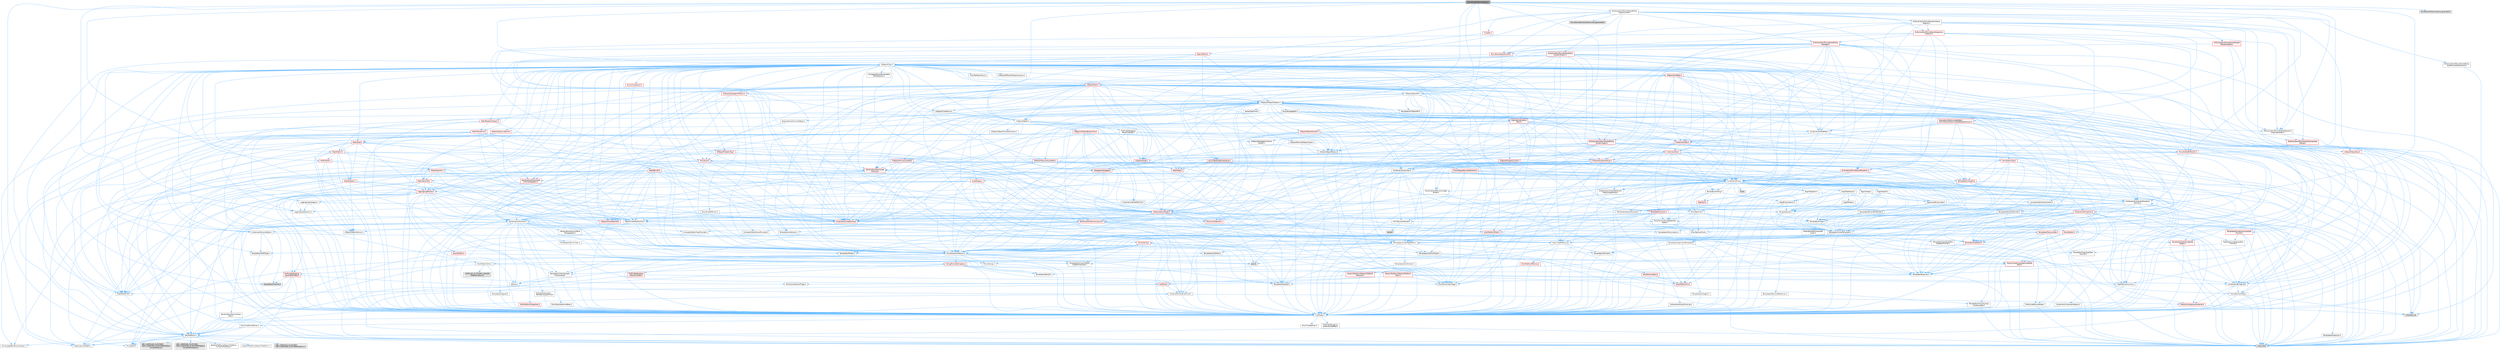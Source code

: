 digraph "MovieSceneTrackInstance.h"
{
 // INTERACTIVE_SVG=YES
 // LATEX_PDF_SIZE
  bgcolor="transparent";
  edge [fontname=Helvetica,fontsize=10,labelfontname=Helvetica,labelfontsize=10];
  node [fontname=Helvetica,fontsize=10,shape=box,height=0.2,width=0.4];
  Node1 [id="Node000001",label="MovieSceneTrackInstance.h",height=0.2,width=0.4,color="gray40", fillcolor="grey60", style="filled", fontcolor="black",tooltip=" "];
  Node1 -> Node2 [id="edge1_Node000001_Node000002",color="steelblue1",style="solid",tooltip=" "];
  Node2 [id="Node000002",label="Containers/Array.h",height=0.2,width=0.4,color="grey40", fillcolor="white", style="filled",URL="$df/dd0/Array_8h.html",tooltip=" "];
  Node2 -> Node3 [id="edge2_Node000002_Node000003",color="steelblue1",style="solid",tooltip=" "];
  Node3 [id="Node000003",label="CoreTypes.h",height=0.2,width=0.4,color="grey40", fillcolor="white", style="filled",URL="$dc/dec/CoreTypes_8h.html",tooltip=" "];
  Node3 -> Node4 [id="edge3_Node000003_Node000004",color="steelblue1",style="solid",tooltip=" "];
  Node4 [id="Node000004",label="HAL/Platform.h",height=0.2,width=0.4,color="grey40", fillcolor="white", style="filled",URL="$d9/dd0/Platform_8h.html",tooltip=" "];
  Node4 -> Node5 [id="edge4_Node000004_Node000005",color="steelblue1",style="solid",tooltip=" "];
  Node5 [id="Node000005",label="Misc/Build.h",height=0.2,width=0.4,color="grey40", fillcolor="white", style="filled",URL="$d3/dbb/Build_8h.html",tooltip=" "];
  Node4 -> Node6 [id="edge5_Node000004_Node000006",color="steelblue1",style="solid",tooltip=" "];
  Node6 [id="Node000006",label="Misc/LargeWorldCoordinates.h",height=0.2,width=0.4,color="grey40", fillcolor="white", style="filled",URL="$d2/dcb/LargeWorldCoordinates_8h.html",tooltip=" "];
  Node4 -> Node7 [id="edge6_Node000004_Node000007",color="steelblue1",style="solid",tooltip=" "];
  Node7 [id="Node000007",label="type_traits",height=0.2,width=0.4,color="grey60", fillcolor="#E0E0E0", style="filled",tooltip=" "];
  Node4 -> Node8 [id="edge7_Node000004_Node000008",color="steelblue1",style="solid",tooltip=" "];
  Node8 [id="Node000008",label="PreprocessorHelpers.h",height=0.2,width=0.4,color="grey40", fillcolor="white", style="filled",URL="$db/ddb/PreprocessorHelpers_8h.html",tooltip=" "];
  Node4 -> Node9 [id="edge8_Node000004_Node000009",color="steelblue1",style="solid",tooltip=" "];
  Node9 [id="Node000009",label="UBT_COMPILED_PLATFORM\l/UBT_COMPILED_PLATFORMPlatform\lCompilerPreSetup.h",height=0.2,width=0.4,color="grey60", fillcolor="#E0E0E0", style="filled",tooltip=" "];
  Node4 -> Node10 [id="edge9_Node000004_Node000010",color="steelblue1",style="solid",tooltip=" "];
  Node10 [id="Node000010",label="GenericPlatform/GenericPlatform\lCompilerPreSetup.h",height=0.2,width=0.4,color="grey40", fillcolor="white", style="filled",URL="$d9/dc8/GenericPlatformCompilerPreSetup_8h.html",tooltip=" "];
  Node4 -> Node11 [id="edge10_Node000004_Node000011",color="steelblue1",style="solid",tooltip=" "];
  Node11 [id="Node000011",label="GenericPlatform/GenericPlatform.h",height=0.2,width=0.4,color="grey40", fillcolor="white", style="filled",URL="$d6/d84/GenericPlatform_8h.html",tooltip=" "];
  Node4 -> Node12 [id="edge11_Node000004_Node000012",color="steelblue1",style="solid",tooltip=" "];
  Node12 [id="Node000012",label="UBT_COMPILED_PLATFORM\l/UBT_COMPILED_PLATFORMPlatform.h",height=0.2,width=0.4,color="grey60", fillcolor="#E0E0E0", style="filled",tooltip=" "];
  Node4 -> Node13 [id="edge12_Node000004_Node000013",color="steelblue1",style="solid",tooltip=" "];
  Node13 [id="Node000013",label="UBT_COMPILED_PLATFORM\l/UBT_COMPILED_PLATFORMPlatform\lCompilerSetup.h",height=0.2,width=0.4,color="grey60", fillcolor="#E0E0E0", style="filled",tooltip=" "];
  Node3 -> Node14 [id="edge13_Node000003_Node000014",color="steelblue1",style="solid",tooltip=" "];
  Node14 [id="Node000014",label="ProfilingDebugging\l/UMemoryDefines.h",height=0.2,width=0.4,color="grey40", fillcolor="white", style="filled",URL="$d2/da2/UMemoryDefines_8h.html",tooltip=" "];
  Node3 -> Node15 [id="edge14_Node000003_Node000015",color="steelblue1",style="solid",tooltip=" "];
  Node15 [id="Node000015",label="Misc/CoreMiscDefines.h",height=0.2,width=0.4,color="grey40", fillcolor="white", style="filled",URL="$da/d38/CoreMiscDefines_8h.html",tooltip=" "];
  Node15 -> Node4 [id="edge15_Node000015_Node000004",color="steelblue1",style="solid",tooltip=" "];
  Node15 -> Node8 [id="edge16_Node000015_Node000008",color="steelblue1",style="solid",tooltip=" "];
  Node3 -> Node16 [id="edge17_Node000003_Node000016",color="steelblue1",style="solid",tooltip=" "];
  Node16 [id="Node000016",label="Misc/CoreDefines.h",height=0.2,width=0.4,color="grey40", fillcolor="white", style="filled",URL="$d3/dd2/CoreDefines_8h.html",tooltip=" "];
  Node2 -> Node17 [id="edge18_Node000002_Node000017",color="steelblue1",style="solid",tooltip=" "];
  Node17 [id="Node000017",label="Misc/AssertionMacros.h",height=0.2,width=0.4,color="grey40", fillcolor="white", style="filled",URL="$d0/dfa/AssertionMacros_8h.html",tooltip=" "];
  Node17 -> Node3 [id="edge19_Node000017_Node000003",color="steelblue1",style="solid",tooltip=" "];
  Node17 -> Node4 [id="edge20_Node000017_Node000004",color="steelblue1",style="solid",tooltip=" "];
  Node17 -> Node18 [id="edge21_Node000017_Node000018",color="steelblue1",style="solid",tooltip=" "];
  Node18 [id="Node000018",label="HAL/PlatformMisc.h",height=0.2,width=0.4,color="grey40", fillcolor="white", style="filled",URL="$d0/df5/PlatformMisc_8h.html",tooltip=" "];
  Node18 -> Node3 [id="edge22_Node000018_Node000003",color="steelblue1",style="solid",tooltip=" "];
  Node18 -> Node19 [id="edge23_Node000018_Node000019",color="steelblue1",style="solid",tooltip=" "];
  Node19 [id="Node000019",label="GenericPlatform/GenericPlatform\lMisc.h",height=0.2,width=0.4,color="red", fillcolor="#FFF0F0", style="filled",URL="$db/d9a/GenericPlatformMisc_8h.html",tooltip=" "];
  Node19 -> Node20 [id="edge24_Node000019_Node000020",color="steelblue1",style="solid",tooltip=" "];
  Node20 [id="Node000020",label="Containers/StringFwd.h",height=0.2,width=0.4,color="grey40", fillcolor="white", style="filled",URL="$df/d37/StringFwd_8h.html",tooltip=" "];
  Node20 -> Node3 [id="edge25_Node000020_Node000003",color="steelblue1",style="solid",tooltip=" "];
  Node20 -> Node21 [id="edge26_Node000020_Node000021",color="steelblue1",style="solid",tooltip=" "];
  Node21 [id="Node000021",label="Traits/ElementType.h",height=0.2,width=0.4,color="grey40", fillcolor="white", style="filled",URL="$d5/d4f/ElementType_8h.html",tooltip=" "];
  Node21 -> Node4 [id="edge27_Node000021_Node000004",color="steelblue1",style="solid",tooltip=" "];
  Node21 -> Node22 [id="edge28_Node000021_Node000022",color="steelblue1",style="solid",tooltip=" "];
  Node22 [id="Node000022",label="initializer_list",height=0.2,width=0.4,color="grey60", fillcolor="#E0E0E0", style="filled",tooltip=" "];
  Node21 -> Node7 [id="edge29_Node000021_Node000007",color="steelblue1",style="solid",tooltip=" "];
  Node20 -> Node23 [id="edge30_Node000020_Node000023",color="steelblue1",style="solid",tooltip=" "];
  Node23 [id="Node000023",label="Traits/IsContiguousContainer.h",height=0.2,width=0.4,color="red", fillcolor="#FFF0F0", style="filled",URL="$d5/d3c/IsContiguousContainer_8h.html",tooltip=" "];
  Node23 -> Node3 [id="edge31_Node000023_Node000003",color="steelblue1",style="solid",tooltip=" "];
  Node23 -> Node22 [id="edge32_Node000023_Node000022",color="steelblue1",style="solid",tooltip=" "];
  Node19 -> Node25 [id="edge33_Node000019_Node000025",color="steelblue1",style="solid",tooltip=" "];
  Node25 [id="Node000025",label="CoreFwd.h",height=0.2,width=0.4,color="red", fillcolor="#FFF0F0", style="filled",URL="$d1/d1e/CoreFwd_8h.html",tooltip=" "];
  Node25 -> Node3 [id="edge34_Node000025_Node000003",color="steelblue1",style="solid",tooltip=" "];
  Node25 -> Node26 [id="edge35_Node000025_Node000026",color="steelblue1",style="solid",tooltip=" "];
  Node26 [id="Node000026",label="Containers/ContainersFwd.h",height=0.2,width=0.4,color="grey40", fillcolor="white", style="filled",URL="$d4/d0a/ContainersFwd_8h.html",tooltip=" "];
  Node26 -> Node4 [id="edge36_Node000026_Node000004",color="steelblue1",style="solid",tooltip=" "];
  Node26 -> Node3 [id="edge37_Node000026_Node000003",color="steelblue1",style="solid",tooltip=" "];
  Node26 -> Node23 [id="edge38_Node000026_Node000023",color="steelblue1",style="solid",tooltip=" "];
  Node25 -> Node27 [id="edge39_Node000025_Node000027",color="steelblue1",style="solid",tooltip=" "];
  Node27 [id="Node000027",label="Math/MathFwd.h",height=0.2,width=0.4,color="grey40", fillcolor="white", style="filled",URL="$d2/d10/MathFwd_8h.html",tooltip=" "];
  Node27 -> Node4 [id="edge40_Node000027_Node000004",color="steelblue1",style="solid",tooltip=" "];
  Node19 -> Node3 [id="edge41_Node000019_Node000003",color="steelblue1",style="solid",tooltip=" "];
  Node19 -> Node30 [id="edge42_Node000019_Node000030",color="steelblue1",style="solid",tooltip=" "];
  Node30 [id="Node000030",label="HAL/PlatformCrt.h",height=0.2,width=0.4,color="red", fillcolor="#FFF0F0", style="filled",URL="$d8/d75/PlatformCrt_8h.html",tooltip=" "];
  Node19 -> Node40 [id="edge43_Node000019_Node000040",color="steelblue1",style="solid",tooltip=" "];
  Node40 [id="Node000040",label="Math/NumericLimits.h",height=0.2,width=0.4,color="grey40", fillcolor="white", style="filled",URL="$df/d1b/NumericLimits_8h.html",tooltip=" "];
  Node40 -> Node3 [id="edge44_Node000040_Node000003",color="steelblue1",style="solid",tooltip=" "];
  Node19 -> Node41 [id="edge45_Node000019_Node000041",color="steelblue1",style="solid",tooltip=" "];
  Node41 [id="Node000041",label="Misc/CompressionFlags.h",height=0.2,width=0.4,color="grey40", fillcolor="white", style="filled",URL="$d9/d76/CompressionFlags_8h.html",tooltip=" "];
  Node19 -> Node42 [id="edge46_Node000019_Node000042",color="steelblue1",style="solid",tooltip=" "];
  Node42 [id="Node000042",label="Misc/EnumClassFlags.h",height=0.2,width=0.4,color="grey40", fillcolor="white", style="filled",URL="$d8/de7/EnumClassFlags_8h.html",tooltip=" "];
  Node18 -> Node45 [id="edge47_Node000018_Node000045",color="steelblue1",style="solid",tooltip=" "];
  Node45 [id="Node000045",label="COMPILED_PLATFORM_HEADER\l(PlatformMisc.h)",height=0.2,width=0.4,color="grey60", fillcolor="#E0E0E0", style="filled",tooltip=" "];
  Node18 -> Node46 [id="edge48_Node000018_Node000046",color="steelblue1",style="solid",tooltip=" "];
  Node46 [id="Node000046",label="ProfilingDebugging\l/CpuProfilerTrace.h",height=0.2,width=0.4,color="red", fillcolor="#FFF0F0", style="filled",URL="$da/dcb/CpuProfilerTrace_8h.html",tooltip=" "];
  Node46 -> Node3 [id="edge49_Node000046_Node000003",color="steelblue1",style="solid",tooltip=" "];
  Node46 -> Node26 [id="edge50_Node000046_Node000026",color="steelblue1",style="solid",tooltip=" "];
  Node46 -> Node8 [id="edge51_Node000046_Node000008",color="steelblue1",style="solid",tooltip=" "];
  Node46 -> Node5 [id="edge52_Node000046_Node000005",color="steelblue1",style="solid",tooltip=" "];
  Node46 -> Node51 [id="edge53_Node000046_Node000051",color="steelblue1",style="solid",tooltip=" "];
  Node51 [id="Node000051",label="Trace/Detail/Channel.h",height=0.2,width=0.4,color="grey60", fillcolor="#E0E0E0", style="filled",tooltip=" "];
  Node17 -> Node8 [id="edge54_Node000017_Node000008",color="steelblue1",style="solid",tooltip=" "];
  Node17 -> Node54 [id="edge55_Node000017_Node000054",color="steelblue1",style="solid",tooltip=" "];
  Node54 [id="Node000054",label="Templates/EnableIf.h",height=0.2,width=0.4,color="grey40", fillcolor="white", style="filled",URL="$d7/d60/EnableIf_8h.html",tooltip=" "];
  Node54 -> Node3 [id="edge56_Node000054_Node000003",color="steelblue1",style="solid",tooltip=" "];
  Node17 -> Node55 [id="edge57_Node000017_Node000055",color="steelblue1",style="solid",tooltip=" "];
  Node55 [id="Node000055",label="Templates/IsArrayOrRefOf\lTypeByPredicate.h",height=0.2,width=0.4,color="grey40", fillcolor="white", style="filled",URL="$d6/da1/IsArrayOrRefOfTypeByPredicate_8h.html",tooltip=" "];
  Node55 -> Node3 [id="edge58_Node000055_Node000003",color="steelblue1",style="solid",tooltip=" "];
  Node17 -> Node56 [id="edge59_Node000017_Node000056",color="steelblue1",style="solid",tooltip=" "];
  Node56 [id="Node000056",label="Templates/IsValidVariadic\lFunctionArg.h",height=0.2,width=0.4,color="grey40", fillcolor="white", style="filled",URL="$d0/dc8/IsValidVariadicFunctionArg_8h.html",tooltip=" "];
  Node56 -> Node3 [id="edge60_Node000056_Node000003",color="steelblue1",style="solid",tooltip=" "];
  Node56 -> Node57 [id="edge61_Node000056_Node000057",color="steelblue1",style="solid",tooltip=" "];
  Node57 [id="Node000057",label="IsEnum.h",height=0.2,width=0.4,color="grey40", fillcolor="white", style="filled",URL="$d4/de5/IsEnum_8h.html",tooltip=" "];
  Node56 -> Node7 [id="edge62_Node000056_Node000007",color="steelblue1",style="solid",tooltip=" "];
  Node17 -> Node58 [id="edge63_Node000017_Node000058",color="steelblue1",style="solid",tooltip=" "];
  Node58 [id="Node000058",label="Traits/IsCharEncodingCompatible\lWith.h",height=0.2,width=0.4,color="red", fillcolor="#FFF0F0", style="filled",URL="$df/dd1/IsCharEncodingCompatibleWith_8h.html",tooltip=" "];
  Node58 -> Node7 [id="edge64_Node000058_Node000007",color="steelblue1",style="solid",tooltip=" "];
  Node17 -> Node60 [id="edge65_Node000017_Node000060",color="steelblue1",style="solid",tooltip=" "];
  Node60 [id="Node000060",label="Misc/VarArgs.h",height=0.2,width=0.4,color="grey40", fillcolor="white", style="filled",URL="$d5/d6f/VarArgs_8h.html",tooltip=" "];
  Node60 -> Node3 [id="edge66_Node000060_Node000003",color="steelblue1",style="solid",tooltip=" "];
  Node17 -> Node61 [id="edge67_Node000017_Node000061",color="steelblue1",style="solid",tooltip=" "];
  Node61 [id="Node000061",label="String/FormatStringSan.h",height=0.2,width=0.4,color="red", fillcolor="#FFF0F0", style="filled",URL="$d3/d8b/FormatStringSan_8h.html",tooltip=" "];
  Node61 -> Node7 [id="edge68_Node000061_Node000007",color="steelblue1",style="solid",tooltip=" "];
  Node61 -> Node3 [id="edge69_Node000061_Node000003",color="steelblue1",style="solid",tooltip=" "];
  Node61 -> Node62 [id="edge70_Node000061_Node000062",color="steelblue1",style="solid",tooltip=" "];
  Node62 [id="Node000062",label="Templates/Requires.h",height=0.2,width=0.4,color="grey40", fillcolor="white", style="filled",URL="$dc/d96/Requires_8h.html",tooltip=" "];
  Node62 -> Node54 [id="edge71_Node000062_Node000054",color="steelblue1",style="solid",tooltip=" "];
  Node62 -> Node7 [id="edge72_Node000062_Node000007",color="steelblue1",style="solid",tooltip=" "];
  Node61 -> Node63 [id="edge73_Node000061_Node000063",color="steelblue1",style="solid",tooltip=" "];
  Node63 [id="Node000063",label="Templates/Identity.h",height=0.2,width=0.4,color="grey40", fillcolor="white", style="filled",URL="$d0/dd5/Identity_8h.html",tooltip=" "];
  Node61 -> Node56 [id="edge74_Node000061_Node000056",color="steelblue1",style="solid",tooltip=" "];
  Node61 -> Node26 [id="edge75_Node000061_Node000026",color="steelblue1",style="solid",tooltip=" "];
  Node17 -> Node67 [id="edge76_Node000017_Node000067",color="steelblue1",style="solid",tooltip=" "];
  Node67 [id="Node000067",label="atomic",height=0.2,width=0.4,color="grey60", fillcolor="#E0E0E0", style="filled",tooltip=" "];
  Node2 -> Node68 [id="edge77_Node000002_Node000068",color="steelblue1",style="solid",tooltip=" "];
  Node68 [id="Node000068",label="Misc/IntrusiveUnsetOptional\lState.h",height=0.2,width=0.4,color="grey40", fillcolor="white", style="filled",URL="$d2/d0a/IntrusiveUnsetOptionalState_8h.html",tooltip=" "];
  Node68 -> Node69 [id="edge78_Node000068_Node000069",color="steelblue1",style="solid",tooltip=" "];
  Node69 [id="Node000069",label="Misc/OptionalFwd.h",height=0.2,width=0.4,color="grey40", fillcolor="white", style="filled",URL="$dc/d50/OptionalFwd_8h.html",tooltip=" "];
  Node2 -> Node70 [id="edge79_Node000002_Node000070",color="steelblue1",style="solid",tooltip=" "];
  Node70 [id="Node000070",label="Misc/ReverseIterate.h",height=0.2,width=0.4,color="grey40", fillcolor="white", style="filled",URL="$db/de3/ReverseIterate_8h.html",tooltip=" "];
  Node70 -> Node4 [id="edge80_Node000070_Node000004",color="steelblue1",style="solid",tooltip=" "];
  Node70 -> Node71 [id="edge81_Node000070_Node000071",color="steelblue1",style="solid",tooltip=" "];
  Node71 [id="Node000071",label="iterator",height=0.2,width=0.4,color="grey60", fillcolor="#E0E0E0", style="filled",tooltip=" "];
  Node2 -> Node72 [id="edge82_Node000002_Node000072",color="steelblue1",style="solid",tooltip=" "];
  Node72 [id="Node000072",label="HAL/UnrealMemory.h",height=0.2,width=0.4,color="grey40", fillcolor="white", style="filled",URL="$d9/d96/UnrealMemory_8h.html",tooltip=" "];
  Node72 -> Node3 [id="edge83_Node000072_Node000003",color="steelblue1",style="solid",tooltip=" "];
  Node72 -> Node73 [id="edge84_Node000072_Node000073",color="steelblue1",style="solid",tooltip=" "];
  Node73 [id="Node000073",label="GenericPlatform/GenericPlatform\lMemory.h",height=0.2,width=0.4,color="red", fillcolor="#FFF0F0", style="filled",URL="$dd/d22/GenericPlatformMemory_8h.html",tooltip=" "];
  Node73 -> Node25 [id="edge85_Node000073_Node000025",color="steelblue1",style="solid",tooltip=" "];
  Node73 -> Node3 [id="edge86_Node000073_Node000003",color="steelblue1",style="solid",tooltip=" "];
  Node72 -> Node76 [id="edge87_Node000072_Node000076",color="steelblue1",style="solid",tooltip=" "];
  Node76 [id="Node000076",label="HAL/MemoryBase.h",height=0.2,width=0.4,color="red", fillcolor="#FFF0F0", style="filled",URL="$d6/d9f/MemoryBase_8h.html",tooltip=" "];
  Node76 -> Node3 [id="edge88_Node000076_Node000003",color="steelblue1",style="solid",tooltip=" "];
  Node76 -> Node30 [id="edge89_Node000076_Node000030",color="steelblue1",style="solid",tooltip=" "];
  Node72 -> Node89 [id="edge90_Node000072_Node000089",color="steelblue1",style="solid",tooltip=" "];
  Node89 [id="Node000089",label="HAL/PlatformMemory.h",height=0.2,width=0.4,color="red", fillcolor="#FFF0F0", style="filled",URL="$de/d68/PlatformMemory_8h.html",tooltip=" "];
  Node89 -> Node3 [id="edge91_Node000089_Node000003",color="steelblue1",style="solid",tooltip=" "];
  Node89 -> Node73 [id="edge92_Node000089_Node000073",color="steelblue1",style="solid",tooltip=" "];
  Node72 -> Node91 [id="edge93_Node000072_Node000091",color="steelblue1",style="solid",tooltip=" "];
  Node91 [id="Node000091",label="ProfilingDebugging\l/MemoryTrace.h",height=0.2,width=0.4,color="red", fillcolor="#FFF0F0", style="filled",URL="$da/dd7/MemoryTrace_8h.html",tooltip=" "];
  Node91 -> Node4 [id="edge94_Node000091_Node000004",color="steelblue1",style="solid",tooltip=" "];
  Node91 -> Node42 [id="edge95_Node000091_Node000042",color="steelblue1",style="solid",tooltip=" "];
  Node72 -> Node92 [id="edge96_Node000072_Node000092",color="steelblue1",style="solid",tooltip=" "];
  Node92 [id="Node000092",label="Templates/IsPointer.h",height=0.2,width=0.4,color="grey40", fillcolor="white", style="filled",URL="$d7/d05/IsPointer_8h.html",tooltip=" "];
  Node92 -> Node3 [id="edge97_Node000092_Node000003",color="steelblue1",style="solid",tooltip=" "];
  Node2 -> Node93 [id="edge98_Node000002_Node000093",color="steelblue1",style="solid",tooltip=" "];
  Node93 [id="Node000093",label="Templates/UnrealTypeTraits.h",height=0.2,width=0.4,color="grey40", fillcolor="white", style="filled",URL="$d2/d2d/UnrealTypeTraits_8h.html",tooltip=" "];
  Node93 -> Node3 [id="edge99_Node000093_Node000003",color="steelblue1",style="solid",tooltip=" "];
  Node93 -> Node92 [id="edge100_Node000093_Node000092",color="steelblue1",style="solid",tooltip=" "];
  Node93 -> Node17 [id="edge101_Node000093_Node000017",color="steelblue1",style="solid",tooltip=" "];
  Node93 -> Node85 [id="edge102_Node000093_Node000085",color="steelblue1",style="solid",tooltip=" "];
  Node85 [id="Node000085",label="Templates/AndOrNot.h",height=0.2,width=0.4,color="grey40", fillcolor="white", style="filled",URL="$db/d0a/AndOrNot_8h.html",tooltip=" "];
  Node85 -> Node3 [id="edge103_Node000085_Node000003",color="steelblue1",style="solid",tooltip=" "];
  Node93 -> Node54 [id="edge104_Node000093_Node000054",color="steelblue1",style="solid",tooltip=" "];
  Node93 -> Node94 [id="edge105_Node000093_Node000094",color="steelblue1",style="solid",tooltip=" "];
  Node94 [id="Node000094",label="Templates/IsArithmetic.h",height=0.2,width=0.4,color="grey40", fillcolor="white", style="filled",URL="$d2/d5d/IsArithmetic_8h.html",tooltip=" "];
  Node94 -> Node3 [id="edge106_Node000094_Node000003",color="steelblue1",style="solid",tooltip=" "];
  Node93 -> Node57 [id="edge107_Node000093_Node000057",color="steelblue1",style="solid",tooltip=" "];
  Node93 -> Node95 [id="edge108_Node000093_Node000095",color="steelblue1",style="solid",tooltip=" "];
  Node95 [id="Node000095",label="Templates/Models.h",height=0.2,width=0.4,color="grey40", fillcolor="white", style="filled",URL="$d3/d0c/Models_8h.html",tooltip=" "];
  Node95 -> Node63 [id="edge109_Node000095_Node000063",color="steelblue1",style="solid",tooltip=" "];
  Node93 -> Node96 [id="edge110_Node000093_Node000096",color="steelblue1",style="solid",tooltip=" "];
  Node96 [id="Node000096",label="Templates/IsPODType.h",height=0.2,width=0.4,color="grey40", fillcolor="white", style="filled",URL="$d7/db1/IsPODType_8h.html",tooltip=" "];
  Node96 -> Node3 [id="edge111_Node000096_Node000003",color="steelblue1",style="solid",tooltip=" "];
  Node93 -> Node97 [id="edge112_Node000093_Node000097",color="steelblue1",style="solid",tooltip=" "];
  Node97 [id="Node000097",label="Templates/IsUECoreType.h",height=0.2,width=0.4,color="grey40", fillcolor="white", style="filled",URL="$d1/db8/IsUECoreType_8h.html",tooltip=" "];
  Node97 -> Node3 [id="edge113_Node000097_Node000003",color="steelblue1",style="solid",tooltip=" "];
  Node97 -> Node7 [id="edge114_Node000097_Node000007",color="steelblue1",style="solid",tooltip=" "];
  Node93 -> Node86 [id="edge115_Node000093_Node000086",color="steelblue1",style="solid",tooltip=" "];
  Node86 [id="Node000086",label="Templates/IsTriviallyCopy\lConstructible.h",height=0.2,width=0.4,color="grey40", fillcolor="white", style="filled",URL="$d3/d78/IsTriviallyCopyConstructible_8h.html",tooltip=" "];
  Node86 -> Node3 [id="edge116_Node000086_Node000003",color="steelblue1",style="solid",tooltip=" "];
  Node86 -> Node7 [id="edge117_Node000086_Node000007",color="steelblue1",style="solid",tooltip=" "];
  Node2 -> Node98 [id="edge118_Node000002_Node000098",color="steelblue1",style="solid",tooltip=" "];
  Node98 [id="Node000098",label="Templates/UnrealTemplate.h",height=0.2,width=0.4,color="grey40", fillcolor="white", style="filled",URL="$d4/d24/UnrealTemplate_8h.html",tooltip=" "];
  Node98 -> Node3 [id="edge119_Node000098_Node000003",color="steelblue1",style="solid",tooltip=" "];
  Node98 -> Node92 [id="edge120_Node000098_Node000092",color="steelblue1",style="solid",tooltip=" "];
  Node98 -> Node72 [id="edge121_Node000098_Node000072",color="steelblue1",style="solid",tooltip=" "];
  Node98 -> Node99 [id="edge122_Node000098_Node000099",color="steelblue1",style="solid",tooltip=" "];
  Node99 [id="Node000099",label="Templates/CopyQualifiers\lAndRefsFromTo.h",height=0.2,width=0.4,color="grey40", fillcolor="white", style="filled",URL="$d3/db3/CopyQualifiersAndRefsFromTo_8h.html",tooltip=" "];
  Node99 -> Node100 [id="edge123_Node000099_Node000100",color="steelblue1",style="solid",tooltip=" "];
  Node100 [id="Node000100",label="Templates/CopyQualifiers\lFromTo.h",height=0.2,width=0.4,color="grey40", fillcolor="white", style="filled",URL="$d5/db4/CopyQualifiersFromTo_8h.html",tooltip=" "];
  Node98 -> Node93 [id="edge124_Node000098_Node000093",color="steelblue1",style="solid",tooltip=" "];
  Node98 -> Node101 [id="edge125_Node000098_Node000101",color="steelblue1",style="solid",tooltip=" "];
  Node101 [id="Node000101",label="Templates/RemoveReference.h",height=0.2,width=0.4,color="grey40", fillcolor="white", style="filled",URL="$da/dbe/RemoveReference_8h.html",tooltip=" "];
  Node101 -> Node3 [id="edge126_Node000101_Node000003",color="steelblue1",style="solid",tooltip=" "];
  Node98 -> Node62 [id="edge127_Node000098_Node000062",color="steelblue1",style="solid",tooltip=" "];
  Node98 -> Node102 [id="edge128_Node000098_Node000102",color="steelblue1",style="solid",tooltip=" "];
  Node102 [id="Node000102",label="Templates/TypeCompatible\lBytes.h",height=0.2,width=0.4,color="red", fillcolor="#FFF0F0", style="filled",URL="$df/d0a/TypeCompatibleBytes_8h.html",tooltip=" "];
  Node102 -> Node3 [id="edge129_Node000102_Node000003",color="steelblue1",style="solid",tooltip=" "];
  Node102 -> Node7 [id="edge130_Node000102_Node000007",color="steelblue1",style="solid",tooltip=" "];
  Node98 -> Node63 [id="edge131_Node000098_Node000063",color="steelblue1",style="solid",tooltip=" "];
  Node98 -> Node23 [id="edge132_Node000098_Node000023",color="steelblue1",style="solid",tooltip=" "];
  Node98 -> Node103 [id="edge133_Node000098_Node000103",color="steelblue1",style="solid",tooltip=" "];
  Node103 [id="Node000103",label="Traits/UseBitwiseSwap.h",height=0.2,width=0.4,color="grey40", fillcolor="white", style="filled",URL="$db/df3/UseBitwiseSwap_8h.html",tooltip=" "];
  Node103 -> Node3 [id="edge134_Node000103_Node000003",color="steelblue1",style="solid",tooltip=" "];
  Node103 -> Node7 [id="edge135_Node000103_Node000007",color="steelblue1",style="solid",tooltip=" "];
  Node98 -> Node7 [id="edge136_Node000098_Node000007",color="steelblue1",style="solid",tooltip=" "];
  Node2 -> Node104 [id="edge137_Node000002_Node000104",color="steelblue1",style="solid",tooltip=" "];
  Node104 [id="Node000104",label="Containers/AllowShrinking.h",height=0.2,width=0.4,color="grey40", fillcolor="white", style="filled",URL="$d7/d1a/AllowShrinking_8h.html",tooltip=" "];
  Node104 -> Node3 [id="edge138_Node000104_Node000003",color="steelblue1",style="solid",tooltip=" "];
  Node2 -> Node105 [id="edge139_Node000002_Node000105",color="steelblue1",style="solid",tooltip=" "];
  Node105 [id="Node000105",label="Containers/ContainerAllocation\lPolicies.h",height=0.2,width=0.4,color="grey40", fillcolor="white", style="filled",URL="$d7/dff/ContainerAllocationPolicies_8h.html",tooltip=" "];
  Node105 -> Node3 [id="edge140_Node000105_Node000003",color="steelblue1",style="solid",tooltip=" "];
  Node105 -> Node106 [id="edge141_Node000105_Node000106",color="steelblue1",style="solid",tooltip=" "];
  Node106 [id="Node000106",label="Containers/ContainerHelpers.h",height=0.2,width=0.4,color="grey40", fillcolor="white", style="filled",URL="$d7/d33/ContainerHelpers_8h.html",tooltip=" "];
  Node106 -> Node3 [id="edge142_Node000106_Node000003",color="steelblue1",style="solid",tooltip=" "];
  Node105 -> Node105 [id="edge143_Node000105_Node000105",color="steelblue1",style="solid",tooltip=" "];
  Node105 -> Node107 [id="edge144_Node000105_Node000107",color="steelblue1",style="solid",tooltip=" "];
  Node107 [id="Node000107",label="HAL/PlatformMath.h",height=0.2,width=0.4,color="red", fillcolor="#FFF0F0", style="filled",URL="$dc/d53/PlatformMath_8h.html",tooltip=" "];
  Node107 -> Node3 [id="edge145_Node000107_Node000003",color="steelblue1",style="solid",tooltip=" "];
  Node105 -> Node72 [id="edge146_Node000105_Node000072",color="steelblue1",style="solid",tooltip=" "];
  Node105 -> Node40 [id="edge147_Node000105_Node000040",color="steelblue1",style="solid",tooltip=" "];
  Node105 -> Node17 [id="edge148_Node000105_Node000017",color="steelblue1",style="solid",tooltip=" "];
  Node105 -> Node115 [id="edge149_Node000105_Node000115",color="steelblue1",style="solid",tooltip=" "];
  Node115 [id="Node000115",label="Templates/IsPolymorphic.h",height=0.2,width=0.4,color="grey40", fillcolor="white", style="filled",URL="$dc/d20/IsPolymorphic_8h.html",tooltip=" "];
  Node105 -> Node116 [id="edge150_Node000105_Node000116",color="steelblue1",style="solid",tooltip=" "];
  Node116 [id="Node000116",label="Templates/MemoryOps.h",height=0.2,width=0.4,color="red", fillcolor="#FFF0F0", style="filled",URL="$db/dea/MemoryOps_8h.html",tooltip=" "];
  Node116 -> Node3 [id="edge151_Node000116_Node000003",color="steelblue1",style="solid",tooltip=" "];
  Node116 -> Node72 [id="edge152_Node000116_Node000072",color="steelblue1",style="solid",tooltip=" "];
  Node116 -> Node86 [id="edge153_Node000116_Node000086",color="steelblue1",style="solid",tooltip=" "];
  Node116 -> Node62 [id="edge154_Node000116_Node000062",color="steelblue1",style="solid",tooltip=" "];
  Node116 -> Node93 [id="edge155_Node000116_Node000093",color="steelblue1",style="solid",tooltip=" "];
  Node116 -> Node103 [id="edge156_Node000116_Node000103",color="steelblue1",style="solid",tooltip=" "];
  Node116 -> Node7 [id="edge157_Node000116_Node000007",color="steelblue1",style="solid",tooltip=" "];
  Node105 -> Node102 [id="edge158_Node000105_Node000102",color="steelblue1",style="solid",tooltip=" "];
  Node105 -> Node7 [id="edge159_Node000105_Node000007",color="steelblue1",style="solid",tooltip=" "];
  Node2 -> Node117 [id="edge160_Node000002_Node000117",color="steelblue1",style="solid",tooltip=" "];
  Node117 [id="Node000117",label="Containers/ContainerElement\lTypeCompatibility.h",height=0.2,width=0.4,color="grey40", fillcolor="white", style="filled",URL="$df/ddf/ContainerElementTypeCompatibility_8h.html",tooltip=" "];
  Node117 -> Node3 [id="edge161_Node000117_Node000003",color="steelblue1",style="solid",tooltip=" "];
  Node117 -> Node93 [id="edge162_Node000117_Node000093",color="steelblue1",style="solid",tooltip=" "];
  Node2 -> Node118 [id="edge163_Node000002_Node000118",color="steelblue1",style="solid",tooltip=" "];
  Node118 [id="Node000118",label="Serialization/Archive.h",height=0.2,width=0.4,color="grey40", fillcolor="white", style="filled",URL="$d7/d3b/Archive_8h.html",tooltip=" "];
  Node118 -> Node25 [id="edge164_Node000118_Node000025",color="steelblue1",style="solid",tooltip=" "];
  Node118 -> Node3 [id="edge165_Node000118_Node000003",color="steelblue1",style="solid",tooltip=" "];
  Node118 -> Node119 [id="edge166_Node000118_Node000119",color="steelblue1",style="solid",tooltip=" "];
  Node119 [id="Node000119",label="HAL/PlatformProperties.h",height=0.2,width=0.4,color="red", fillcolor="#FFF0F0", style="filled",URL="$d9/db0/PlatformProperties_8h.html",tooltip=" "];
  Node119 -> Node3 [id="edge167_Node000119_Node000003",color="steelblue1",style="solid",tooltip=" "];
  Node118 -> Node122 [id="edge168_Node000118_Node000122",color="steelblue1",style="solid",tooltip=" "];
  Node122 [id="Node000122",label="Internationalization\l/TextNamespaceFwd.h",height=0.2,width=0.4,color="grey40", fillcolor="white", style="filled",URL="$d8/d97/TextNamespaceFwd_8h.html",tooltip=" "];
  Node122 -> Node3 [id="edge169_Node000122_Node000003",color="steelblue1",style="solid",tooltip=" "];
  Node118 -> Node27 [id="edge170_Node000118_Node000027",color="steelblue1",style="solid",tooltip=" "];
  Node118 -> Node17 [id="edge171_Node000118_Node000017",color="steelblue1",style="solid",tooltip=" "];
  Node118 -> Node5 [id="edge172_Node000118_Node000005",color="steelblue1",style="solid",tooltip=" "];
  Node118 -> Node41 [id="edge173_Node000118_Node000041",color="steelblue1",style="solid",tooltip=" "];
  Node118 -> Node123 [id="edge174_Node000118_Node000123",color="steelblue1",style="solid",tooltip=" "];
  Node123 [id="Node000123",label="Misc/EngineVersionBase.h",height=0.2,width=0.4,color="grey40", fillcolor="white", style="filled",URL="$d5/d2b/EngineVersionBase_8h.html",tooltip=" "];
  Node123 -> Node3 [id="edge175_Node000123_Node000003",color="steelblue1",style="solid",tooltip=" "];
  Node118 -> Node60 [id="edge176_Node000118_Node000060",color="steelblue1",style="solid",tooltip=" "];
  Node118 -> Node124 [id="edge177_Node000118_Node000124",color="steelblue1",style="solid",tooltip=" "];
  Node124 [id="Node000124",label="Serialization/ArchiveCook\lData.h",height=0.2,width=0.4,color="grey40", fillcolor="white", style="filled",URL="$dc/db6/ArchiveCookData_8h.html",tooltip=" "];
  Node124 -> Node4 [id="edge178_Node000124_Node000004",color="steelblue1",style="solid",tooltip=" "];
  Node118 -> Node125 [id="edge179_Node000118_Node000125",color="steelblue1",style="solid",tooltip=" "];
  Node125 [id="Node000125",label="Serialization/ArchiveSave\lPackageData.h",height=0.2,width=0.4,color="grey40", fillcolor="white", style="filled",URL="$d1/d37/ArchiveSavePackageData_8h.html",tooltip=" "];
  Node118 -> Node54 [id="edge180_Node000118_Node000054",color="steelblue1",style="solid",tooltip=" "];
  Node118 -> Node55 [id="edge181_Node000118_Node000055",color="steelblue1",style="solid",tooltip=" "];
  Node118 -> Node126 [id="edge182_Node000118_Node000126",color="steelblue1",style="solid",tooltip=" "];
  Node126 [id="Node000126",label="Templates/IsEnumClass.h",height=0.2,width=0.4,color="grey40", fillcolor="white", style="filled",URL="$d7/d15/IsEnumClass_8h.html",tooltip=" "];
  Node126 -> Node3 [id="edge183_Node000126_Node000003",color="steelblue1",style="solid",tooltip=" "];
  Node126 -> Node85 [id="edge184_Node000126_Node000085",color="steelblue1",style="solid",tooltip=" "];
  Node118 -> Node112 [id="edge185_Node000118_Node000112",color="steelblue1",style="solid",tooltip=" "];
  Node112 [id="Node000112",label="Templates/IsSigned.h",height=0.2,width=0.4,color="grey40", fillcolor="white", style="filled",URL="$d8/dd8/IsSigned_8h.html",tooltip=" "];
  Node112 -> Node3 [id="edge186_Node000112_Node000003",color="steelblue1",style="solid",tooltip=" "];
  Node118 -> Node56 [id="edge187_Node000118_Node000056",color="steelblue1",style="solid",tooltip=" "];
  Node118 -> Node98 [id="edge188_Node000118_Node000098",color="steelblue1",style="solid",tooltip=" "];
  Node118 -> Node58 [id="edge189_Node000118_Node000058",color="steelblue1",style="solid",tooltip=" "];
  Node118 -> Node127 [id="edge190_Node000118_Node000127",color="steelblue1",style="solid",tooltip=" "];
  Node127 [id="Node000127",label="UObject/ObjectVersion.h",height=0.2,width=0.4,color="grey40", fillcolor="white", style="filled",URL="$da/d63/ObjectVersion_8h.html",tooltip=" "];
  Node127 -> Node3 [id="edge191_Node000127_Node000003",color="steelblue1",style="solid",tooltip=" "];
  Node2 -> Node128 [id="edge192_Node000002_Node000128",color="steelblue1",style="solid",tooltip=" "];
  Node128 [id="Node000128",label="Serialization/MemoryImage\lWriter.h",height=0.2,width=0.4,color="grey40", fillcolor="white", style="filled",URL="$d0/d08/MemoryImageWriter_8h.html",tooltip=" "];
  Node128 -> Node3 [id="edge193_Node000128_Node000003",color="steelblue1",style="solid",tooltip=" "];
  Node128 -> Node129 [id="edge194_Node000128_Node000129",color="steelblue1",style="solid",tooltip=" "];
  Node129 [id="Node000129",label="Serialization/MemoryLayout.h",height=0.2,width=0.4,color="red", fillcolor="#FFF0F0", style="filled",URL="$d7/d66/MemoryLayout_8h.html",tooltip=" "];
  Node129 -> Node130 [id="edge195_Node000129_Node000130",color="steelblue1",style="solid",tooltip=" "];
  Node130 [id="Node000130",label="Concepts/StaticClassProvider.h",height=0.2,width=0.4,color="grey40", fillcolor="white", style="filled",URL="$dd/d83/StaticClassProvider_8h.html",tooltip=" "];
  Node129 -> Node131 [id="edge196_Node000129_Node000131",color="steelblue1",style="solid",tooltip=" "];
  Node131 [id="Node000131",label="Concepts/StaticStructProvider.h",height=0.2,width=0.4,color="grey40", fillcolor="white", style="filled",URL="$d5/d77/StaticStructProvider_8h.html",tooltip=" "];
  Node129 -> Node132 [id="edge197_Node000129_Node000132",color="steelblue1",style="solid",tooltip=" "];
  Node132 [id="Node000132",label="Containers/EnumAsByte.h",height=0.2,width=0.4,color="grey40", fillcolor="white", style="filled",URL="$d6/d9a/EnumAsByte_8h.html",tooltip=" "];
  Node132 -> Node3 [id="edge198_Node000132_Node000003",color="steelblue1",style="solid",tooltip=" "];
  Node132 -> Node96 [id="edge199_Node000132_Node000096",color="steelblue1",style="solid",tooltip=" "];
  Node132 -> Node133 [id="edge200_Node000132_Node000133",color="steelblue1",style="solid",tooltip=" "];
  Node133 [id="Node000133",label="Templates/TypeHash.h",height=0.2,width=0.4,color="red", fillcolor="#FFF0F0", style="filled",URL="$d1/d62/TypeHash_8h.html",tooltip=" "];
  Node133 -> Node3 [id="edge201_Node000133_Node000003",color="steelblue1",style="solid",tooltip=" "];
  Node133 -> Node62 [id="edge202_Node000133_Node000062",color="steelblue1",style="solid",tooltip=" "];
  Node133 -> Node7 [id="edge203_Node000133_Node000007",color="steelblue1",style="solid",tooltip=" "];
  Node129 -> Node20 [id="edge204_Node000129_Node000020",color="steelblue1",style="solid",tooltip=" "];
  Node129 -> Node72 [id="edge205_Node000129_Node000072",color="steelblue1",style="solid",tooltip=" "];
  Node129 -> Node54 [id="edge206_Node000129_Node000054",color="steelblue1",style="solid",tooltip=" "];
  Node129 -> Node141 [id="edge207_Node000129_Node000141",color="steelblue1",style="solid",tooltip=" "];
  Node141 [id="Node000141",label="Templates/IsAbstract.h",height=0.2,width=0.4,color="grey40", fillcolor="white", style="filled",URL="$d8/db7/IsAbstract_8h.html",tooltip=" "];
  Node129 -> Node115 [id="edge208_Node000129_Node000115",color="steelblue1",style="solid",tooltip=" "];
  Node129 -> Node95 [id="edge209_Node000129_Node000095",color="steelblue1",style="solid",tooltip=" "];
  Node129 -> Node98 [id="edge210_Node000129_Node000098",color="steelblue1",style="solid",tooltip=" "];
  Node2 -> Node142 [id="edge211_Node000002_Node000142",color="steelblue1",style="solid",tooltip=" "];
  Node142 [id="Node000142",label="Algo/Heapify.h",height=0.2,width=0.4,color="grey40", fillcolor="white", style="filled",URL="$d0/d2a/Heapify_8h.html",tooltip=" "];
  Node142 -> Node143 [id="edge212_Node000142_Node000143",color="steelblue1",style="solid",tooltip=" "];
  Node143 [id="Node000143",label="Algo/Impl/BinaryHeap.h",height=0.2,width=0.4,color="grey40", fillcolor="white", style="filled",URL="$d7/da3/Algo_2Impl_2BinaryHeap_8h.html",tooltip=" "];
  Node143 -> Node144 [id="edge213_Node000143_Node000144",color="steelblue1",style="solid",tooltip=" "];
  Node144 [id="Node000144",label="Templates/Invoke.h",height=0.2,width=0.4,color="grey40", fillcolor="white", style="filled",URL="$d7/deb/Invoke_8h.html",tooltip=" "];
  Node144 -> Node3 [id="edge214_Node000144_Node000003",color="steelblue1",style="solid",tooltip=" "];
  Node144 -> Node145 [id="edge215_Node000144_Node000145",color="steelblue1",style="solid",tooltip=" "];
  Node145 [id="Node000145",label="Traits/MemberFunctionPtr\lOuter.h",height=0.2,width=0.4,color="grey40", fillcolor="white", style="filled",URL="$db/da7/MemberFunctionPtrOuter_8h.html",tooltip=" "];
  Node144 -> Node98 [id="edge216_Node000144_Node000098",color="steelblue1",style="solid",tooltip=" "];
  Node144 -> Node7 [id="edge217_Node000144_Node000007",color="steelblue1",style="solid",tooltip=" "];
  Node143 -> Node146 [id="edge218_Node000143_Node000146",color="steelblue1",style="solid",tooltip=" "];
  Node146 [id="Node000146",label="Templates/Projection.h",height=0.2,width=0.4,color="grey40", fillcolor="white", style="filled",URL="$d7/df0/Projection_8h.html",tooltip=" "];
  Node146 -> Node7 [id="edge219_Node000146_Node000007",color="steelblue1",style="solid",tooltip=" "];
  Node143 -> Node147 [id="edge220_Node000143_Node000147",color="steelblue1",style="solid",tooltip=" "];
  Node147 [id="Node000147",label="Templates/ReversePredicate.h",height=0.2,width=0.4,color="grey40", fillcolor="white", style="filled",URL="$d8/d28/ReversePredicate_8h.html",tooltip=" "];
  Node147 -> Node144 [id="edge221_Node000147_Node000144",color="steelblue1",style="solid",tooltip=" "];
  Node147 -> Node98 [id="edge222_Node000147_Node000098",color="steelblue1",style="solid",tooltip=" "];
  Node143 -> Node7 [id="edge223_Node000143_Node000007",color="steelblue1",style="solid",tooltip=" "];
  Node142 -> Node148 [id="edge224_Node000142_Node000148",color="steelblue1",style="solid",tooltip=" "];
  Node148 [id="Node000148",label="Templates/IdentityFunctor.h",height=0.2,width=0.4,color="grey40", fillcolor="white", style="filled",URL="$d7/d2e/IdentityFunctor_8h.html",tooltip=" "];
  Node148 -> Node4 [id="edge225_Node000148_Node000004",color="steelblue1",style="solid",tooltip=" "];
  Node142 -> Node144 [id="edge226_Node000142_Node000144",color="steelblue1",style="solid",tooltip=" "];
  Node142 -> Node149 [id="edge227_Node000142_Node000149",color="steelblue1",style="solid",tooltip=" "];
  Node149 [id="Node000149",label="Templates/Less.h",height=0.2,width=0.4,color="grey40", fillcolor="white", style="filled",URL="$de/dc8/Less_8h.html",tooltip=" "];
  Node149 -> Node3 [id="edge228_Node000149_Node000003",color="steelblue1",style="solid",tooltip=" "];
  Node149 -> Node98 [id="edge229_Node000149_Node000098",color="steelblue1",style="solid",tooltip=" "];
  Node142 -> Node98 [id="edge230_Node000142_Node000098",color="steelblue1",style="solid",tooltip=" "];
  Node2 -> Node150 [id="edge231_Node000002_Node000150",color="steelblue1",style="solid",tooltip=" "];
  Node150 [id="Node000150",label="Algo/HeapSort.h",height=0.2,width=0.4,color="grey40", fillcolor="white", style="filled",URL="$d3/d92/HeapSort_8h.html",tooltip=" "];
  Node150 -> Node143 [id="edge232_Node000150_Node000143",color="steelblue1",style="solid",tooltip=" "];
  Node150 -> Node148 [id="edge233_Node000150_Node000148",color="steelblue1",style="solid",tooltip=" "];
  Node150 -> Node149 [id="edge234_Node000150_Node000149",color="steelblue1",style="solid",tooltip=" "];
  Node150 -> Node98 [id="edge235_Node000150_Node000098",color="steelblue1",style="solid",tooltip=" "];
  Node2 -> Node151 [id="edge236_Node000002_Node000151",color="steelblue1",style="solid",tooltip=" "];
  Node151 [id="Node000151",label="Algo/IsHeap.h",height=0.2,width=0.4,color="grey40", fillcolor="white", style="filled",URL="$de/d32/IsHeap_8h.html",tooltip=" "];
  Node151 -> Node143 [id="edge237_Node000151_Node000143",color="steelblue1",style="solid",tooltip=" "];
  Node151 -> Node148 [id="edge238_Node000151_Node000148",color="steelblue1",style="solid",tooltip=" "];
  Node151 -> Node144 [id="edge239_Node000151_Node000144",color="steelblue1",style="solid",tooltip=" "];
  Node151 -> Node149 [id="edge240_Node000151_Node000149",color="steelblue1",style="solid",tooltip=" "];
  Node151 -> Node98 [id="edge241_Node000151_Node000098",color="steelblue1",style="solid",tooltip=" "];
  Node2 -> Node143 [id="edge242_Node000002_Node000143",color="steelblue1",style="solid",tooltip=" "];
  Node2 -> Node152 [id="edge243_Node000002_Node000152",color="steelblue1",style="solid",tooltip=" "];
  Node152 [id="Node000152",label="Algo/StableSort.h",height=0.2,width=0.4,color="grey40", fillcolor="white", style="filled",URL="$d7/d3c/StableSort_8h.html",tooltip=" "];
  Node152 -> Node153 [id="edge244_Node000152_Node000153",color="steelblue1",style="solid",tooltip=" "];
  Node153 [id="Node000153",label="Algo/BinarySearch.h",height=0.2,width=0.4,color="grey40", fillcolor="white", style="filled",URL="$db/db4/BinarySearch_8h.html",tooltip=" "];
  Node153 -> Node148 [id="edge245_Node000153_Node000148",color="steelblue1",style="solid",tooltip=" "];
  Node153 -> Node144 [id="edge246_Node000153_Node000144",color="steelblue1",style="solid",tooltip=" "];
  Node153 -> Node149 [id="edge247_Node000153_Node000149",color="steelblue1",style="solid",tooltip=" "];
  Node152 -> Node154 [id="edge248_Node000152_Node000154",color="steelblue1",style="solid",tooltip=" "];
  Node154 [id="Node000154",label="Algo/Rotate.h",height=0.2,width=0.4,color="grey40", fillcolor="white", style="filled",URL="$dd/da7/Rotate_8h.html",tooltip=" "];
  Node154 -> Node98 [id="edge249_Node000154_Node000098",color="steelblue1",style="solid",tooltip=" "];
  Node152 -> Node148 [id="edge250_Node000152_Node000148",color="steelblue1",style="solid",tooltip=" "];
  Node152 -> Node144 [id="edge251_Node000152_Node000144",color="steelblue1",style="solid",tooltip=" "];
  Node152 -> Node149 [id="edge252_Node000152_Node000149",color="steelblue1",style="solid",tooltip=" "];
  Node152 -> Node98 [id="edge253_Node000152_Node000098",color="steelblue1",style="solid",tooltip=" "];
  Node2 -> Node155 [id="edge254_Node000002_Node000155",color="steelblue1",style="solid",tooltip=" "];
  Node155 [id="Node000155",label="Concepts/GetTypeHashable.h",height=0.2,width=0.4,color="grey40", fillcolor="white", style="filled",URL="$d3/da2/GetTypeHashable_8h.html",tooltip=" "];
  Node155 -> Node3 [id="edge255_Node000155_Node000003",color="steelblue1",style="solid",tooltip=" "];
  Node155 -> Node133 [id="edge256_Node000155_Node000133",color="steelblue1",style="solid",tooltip=" "];
  Node2 -> Node148 [id="edge257_Node000002_Node000148",color="steelblue1",style="solid",tooltip=" "];
  Node2 -> Node144 [id="edge258_Node000002_Node000144",color="steelblue1",style="solid",tooltip=" "];
  Node2 -> Node149 [id="edge259_Node000002_Node000149",color="steelblue1",style="solid",tooltip=" "];
  Node2 -> Node156 [id="edge260_Node000002_Node000156",color="steelblue1",style="solid",tooltip=" "];
  Node156 [id="Node000156",label="Templates/LosesQualifiers\lFromTo.h",height=0.2,width=0.4,color="grey40", fillcolor="white", style="filled",URL="$d2/db3/LosesQualifiersFromTo_8h.html",tooltip=" "];
  Node156 -> Node100 [id="edge261_Node000156_Node000100",color="steelblue1",style="solid",tooltip=" "];
  Node156 -> Node7 [id="edge262_Node000156_Node000007",color="steelblue1",style="solid",tooltip=" "];
  Node2 -> Node62 [id="edge263_Node000002_Node000062",color="steelblue1",style="solid",tooltip=" "];
  Node2 -> Node157 [id="edge264_Node000002_Node000157",color="steelblue1",style="solid",tooltip=" "];
  Node157 [id="Node000157",label="Templates/Sorting.h",height=0.2,width=0.4,color="grey40", fillcolor="white", style="filled",URL="$d3/d9e/Sorting_8h.html",tooltip=" "];
  Node157 -> Node3 [id="edge265_Node000157_Node000003",color="steelblue1",style="solid",tooltip=" "];
  Node157 -> Node153 [id="edge266_Node000157_Node000153",color="steelblue1",style="solid",tooltip=" "];
  Node157 -> Node158 [id="edge267_Node000157_Node000158",color="steelblue1",style="solid",tooltip=" "];
  Node158 [id="Node000158",label="Algo/Sort.h",height=0.2,width=0.4,color="red", fillcolor="#FFF0F0", style="filled",URL="$d1/d87/Sort_8h.html",tooltip=" "];
  Node157 -> Node107 [id="edge268_Node000157_Node000107",color="steelblue1",style="solid",tooltip=" "];
  Node157 -> Node149 [id="edge269_Node000157_Node000149",color="steelblue1",style="solid",tooltip=" "];
  Node2 -> Node161 [id="edge270_Node000002_Node000161",color="steelblue1",style="solid",tooltip=" "];
  Node161 [id="Node000161",label="Templates/AlignmentTemplates.h",height=0.2,width=0.4,color="grey40", fillcolor="white", style="filled",URL="$dd/d32/AlignmentTemplates_8h.html",tooltip=" "];
  Node161 -> Node3 [id="edge271_Node000161_Node000003",color="steelblue1",style="solid",tooltip=" "];
  Node161 -> Node83 [id="edge272_Node000161_Node000083",color="steelblue1",style="solid",tooltip=" "];
  Node83 [id="Node000083",label="Templates/IsIntegral.h",height=0.2,width=0.4,color="grey40", fillcolor="white", style="filled",URL="$da/d64/IsIntegral_8h.html",tooltip=" "];
  Node83 -> Node3 [id="edge273_Node000083_Node000003",color="steelblue1",style="solid",tooltip=" "];
  Node161 -> Node92 [id="edge274_Node000161_Node000092",color="steelblue1",style="solid",tooltip=" "];
  Node2 -> Node21 [id="edge275_Node000002_Node000021",color="steelblue1",style="solid",tooltip=" "];
  Node2 -> Node113 [id="edge276_Node000002_Node000113",color="steelblue1",style="solid",tooltip=" "];
  Node113 [id="Node000113",label="limits",height=0.2,width=0.4,color="grey60", fillcolor="#E0E0E0", style="filled",tooltip=" "];
  Node2 -> Node7 [id="edge277_Node000002_Node000007",color="steelblue1",style="solid",tooltip=" "];
  Node1 -> Node162 [id="edge278_Node000001_Node000162",color="steelblue1",style="solid",tooltip=" "];
  Node162 [id="Node000162",label="Containers/ArrayView.h",height=0.2,width=0.4,color="grey40", fillcolor="white", style="filled",URL="$d7/df4/ArrayView_8h.html",tooltip=" "];
  Node162 -> Node3 [id="edge279_Node000162_Node000003",color="steelblue1",style="solid",tooltip=" "];
  Node162 -> Node26 [id="edge280_Node000162_Node000026",color="steelblue1",style="solid",tooltip=" "];
  Node162 -> Node17 [id="edge281_Node000162_Node000017",color="steelblue1",style="solid",tooltip=" "];
  Node162 -> Node70 [id="edge282_Node000162_Node000070",color="steelblue1",style="solid",tooltip=" "];
  Node162 -> Node68 [id="edge283_Node000162_Node000068",color="steelblue1",style="solid",tooltip=" "];
  Node162 -> Node144 [id="edge284_Node000162_Node000144",color="steelblue1",style="solid",tooltip=" "];
  Node162 -> Node93 [id="edge285_Node000162_Node000093",color="steelblue1",style="solid",tooltip=" "];
  Node162 -> Node21 [id="edge286_Node000162_Node000021",color="steelblue1",style="solid",tooltip=" "];
  Node162 -> Node2 [id="edge287_Node000162_Node000002",color="steelblue1",style="solid",tooltip=" "];
  Node162 -> Node160 [id="edge288_Node000162_Node000160",color="steelblue1",style="solid",tooltip=" "];
  Node160 [id="Node000160",label="Math/UnrealMathUtility.h",height=0.2,width=0.4,color="grey40", fillcolor="white", style="filled",URL="$db/db8/UnrealMathUtility_8h.html",tooltip=" "];
  Node160 -> Node3 [id="edge289_Node000160_Node000003",color="steelblue1",style="solid",tooltip=" "];
  Node160 -> Node17 [id="edge290_Node000160_Node000017",color="steelblue1",style="solid",tooltip=" "];
  Node160 -> Node107 [id="edge291_Node000160_Node000107",color="steelblue1",style="solid",tooltip=" "];
  Node160 -> Node27 [id="edge292_Node000160_Node000027",color="steelblue1",style="solid",tooltip=" "];
  Node160 -> Node63 [id="edge293_Node000160_Node000063",color="steelblue1",style="solid",tooltip=" "];
  Node160 -> Node62 [id="edge294_Node000160_Node000062",color="steelblue1",style="solid",tooltip=" "];
  Node162 -> Node7 [id="edge295_Node000162_Node000007",color="steelblue1",style="solid",tooltip=" "];
  Node1 -> Node163 [id="edge296_Node000001_Node000163",color="steelblue1",style="solid",tooltip=" "];
  Node163 [id="Node000163",label="EntitySystem/MovieSceneEntity\lSystemLinker.h",height=0.2,width=0.4,color="grey40", fillcolor="white", style="filled",URL="$d9/d16/MovieSceneEntitySystemLinker_8h.html",tooltip=" "];
  Node163 -> Node164 [id="edge297_Node000163_Node000164",color="steelblue1",style="solid",tooltip=" "];
  Node164 [id="Node000164",label="MovieSceneEntityIDs.h",height=0.2,width=0.4,color="red", fillcolor="#FFF0F0", style="filled",URL="$db/d36/MovieSceneEntityIDs_8h.html",tooltip=" "];
  Node164 -> Node105 [id="edge298_Node000164_Node000105",color="steelblue1",style="solid",tooltip=" "];
  Node164 -> Node3 [id="edge299_Node000164_Node000003",color="steelblue1",style="solid",tooltip=" "];
  Node164 -> Node17 [id="edge300_Node000164_Node000017",color="steelblue1",style="solid",tooltip=" "];
  Node164 -> Node166 [id="edge301_Node000164_Node000166",color="steelblue1",style="solid",tooltip=" "];
  Node166 [id="Node000166",label="Misc/Guid.h",height=0.2,width=0.4,color="red", fillcolor="#FFF0F0", style="filled",URL="$d6/d2a/Guid_8h.html",tooltip=" "];
  Node166 -> Node20 [id="edge302_Node000166_Node000020",color="steelblue1",style="solid",tooltip=" "];
  Node166 -> Node167 [id="edge303_Node000166_Node000167",color="steelblue1",style="solid",tooltip=" "];
  Node167 [id="Node000167",label="Containers/UnrealString.h",height=0.2,width=0.4,color="red", fillcolor="#FFF0F0", style="filled",URL="$d5/dba/UnrealString_8h.html",tooltip=" "];
  Node166 -> Node3 [id="edge304_Node000166_Node000003",color="steelblue1",style="solid",tooltip=" "];
  Node166 -> Node8 [id="edge305_Node000166_Node000008",color="steelblue1",style="solid",tooltip=" "];
  Node166 -> Node17 [id="edge306_Node000166_Node000017",color="steelblue1",style="solid",tooltip=" "];
  Node166 -> Node118 [id="edge307_Node000166_Node000118",color="steelblue1",style="solid",tooltip=" "];
  Node166 -> Node129 [id="edge308_Node000166_Node000129",color="steelblue1",style="solid",tooltip=" "];
  Node166 -> Node172 [id="edge309_Node000166_Node000172",color="steelblue1",style="solid",tooltip=" "];
  Node172 [id="Node000172",label="Serialization/Structured\lArchive.h",height=0.2,width=0.4,color="red", fillcolor="#FFF0F0", style="filled",URL="$d9/d1e/StructuredArchive_8h.html",tooltip=" "];
  Node172 -> Node2 [id="edge310_Node000172_Node000002",color="steelblue1",style="solid",tooltip=" "];
  Node172 -> Node105 [id="edge311_Node000172_Node000105",color="steelblue1",style="solid",tooltip=" "];
  Node172 -> Node3 [id="edge312_Node000172_Node000003",color="steelblue1",style="solid",tooltip=" "];
  Node172 -> Node5 [id="edge313_Node000172_Node000005",color="steelblue1",style="solid",tooltip=" "];
  Node172 -> Node118 [id="edge314_Node000172_Node000118",color="steelblue1",style="solid",tooltip=" "];
  Node172 -> Node176 [id="edge315_Node000172_Node000176",color="steelblue1",style="solid",tooltip=" "];
  Node176 [id="Node000176",label="Serialization/Structured\lArchiveAdapters.h",height=0.2,width=0.4,color="red", fillcolor="#FFF0F0", style="filled",URL="$d3/de1/StructuredArchiveAdapters_8h.html",tooltip=" "];
  Node176 -> Node3 [id="edge316_Node000176_Node000003",color="steelblue1",style="solid",tooltip=" "];
  Node176 -> Node95 [id="edge317_Node000176_Node000095",color="steelblue1",style="solid",tooltip=" "];
  Node164 -> Node133 [id="edge318_Node000164_Node000133",color="steelblue1",style="solid",tooltip=" "];
  Node164 -> Node22 [id="edge319_Node000164_Node000022",color="steelblue1",style="solid",tooltip=" "];
  Node163 -> Node188 [id="edge320_Node000163_Node000188",color="steelblue1",style="solid",tooltip=" "];
  Node188 [id="Node000188",label="MovieSceneSequenceID.h",height=0.2,width=0.4,color="red", fillcolor="#FFF0F0", style="filled",URL="$de/d78/MovieSceneSequenceID_8h.html",tooltip=" "];
  Node188 -> Node339 [id="edge321_Node000188_Node000339",color="steelblue1",style="solid",tooltip=" "];
  Node339 [id="Node000339",label="UObject/ObjectMacros.h",height=0.2,width=0.4,color="grey40", fillcolor="white", style="filled",URL="$d8/d8d/ObjectMacros_8h.html",tooltip=" "];
  Node339 -> Node42 [id="edge322_Node000339_Node000042",color="steelblue1",style="solid",tooltip=" "];
  Node339 -> Node340 [id="edge323_Node000339_Node000340",color="steelblue1",style="solid",tooltip=" "];
  Node340 [id="Node000340",label="UObject/Script.h",height=0.2,width=0.4,color="red", fillcolor="#FFF0F0", style="filled",URL="$de/dc6/Script_8h.html",tooltip=" "];
  Node340 -> Node261 [id="edge324_Node000340_Node000261",color="steelblue1",style="solid",tooltip=" "];
  Node261 [id="Node000261",label="Delegates/Delegate.h",height=0.2,width=0.4,color="red", fillcolor="#FFF0F0", style="filled",URL="$d4/d80/Delegate_8h.html",tooltip=" "];
  Node261 -> Node3 [id="edge325_Node000261_Node000003",color="steelblue1",style="solid",tooltip=" "];
  Node261 -> Node17 [id="edge326_Node000261_Node000017",color="steelblue1",style="solid",tooltip=" "];
  Node261 -> Node202 [id="edge327_Node000261_Node000202",color="steelblue1",style="solid",tooltip=" "];
  Node202 [id="Node000202",label="UObject/NameTypes.h",height=0.2,width=0.4,color="red", fillcolor="#FFF0F0", style="filled",URL="$d6/d35/NameTypes_8h.html",tooltip=" "];
  Node202 -> Node3 [id="edge328_Node000202_Node000003",color="steelblue1",style="solid",tooltip=" "];
  Node202 -> Node17 [id="edge329_Node000202_Node000017",color="steelblue1",style="solid",tooltip=" "];
  Node202 -> Node72 [id="edge330_Node000202_Node000072",color="steelblue1",style="solid",tooltip=" "];
  Node202 -> Node93 [id="edge331_Node000202_Node000093",color="steelblue1",style="solid",tooltip=" "];
  Node202 -> Node98 [id="edge332_Node000202_Node000098",color="steelblue1",style="solid",tooltip=" "];
  Node202 -> Node167 [id="edge333_Node000202_Node000167",color="steelblue1",style="solid",tooltip=" "];
  Node202 -> Node203 [id="edge334_Node000202_Node000203",color="steelblue1",style="solid",tooltip=" "];
  Node203 [id="Node000203",label="HAL/CriticalSection.h",height=0.2,width=0.4,color="red", fillcolor="#FFF0F0", style="filled",URL="$d6/d90/CriticalSection_8h.html",tooltip=" "];
  Node202 -> Node20 [id="edge335_Node000202_Node000020",color="steelblue1",style="solid",tooltip=" "];
  Node202 -> Node200 [id="edge336_Node000202_Node000200",color="steelblue1",style="solid",tooltip=" "];
  Node200 [id="Node000200",label="UObject/UnrealNames.h",height=0.2,width=0.4,color="red", fillcolor="#FFF0F0", style="filled",URL="$d8/db1/UnrealNames_8h.html",tooltip=" "];
  Node200 -> Node3 [id="edge337_Node000200_Node000003",color="steelblue1",style="solid",tooltip=" "];
  Node202 -> Node129 [id="edge338_Node000202_Node000129",color="steelblue1",style="solid",tooltip=" "];
  Node202 -> Node68 [id="edge339_Node000202_Node000068",color="steelblue1",style="solid",tooltip=" "];
  Node340 -> Node343 [id="edge340_Node000340_Node000343",color="steelblue1",style="solid",tooltip=" "];
  Node343 [id="Node000343",label="Stats/Stats.h",height=0.2,width=0.4,color="red", fillcolor="#FFF0F0", style="filled",URL="$dc/d09/Stats_8h.html",tooltip=" "];
  Node343 -> Node238 [id="edge341_Node000343_Node000238",color="steelblue1",style="solid",tooltip=" "];
  Node238 [id="Node000238",label="CoreGlobals.h",height=0.2,width=0.4,color="red", fillcolor="#FFF0F0", style="filled",URL="$d5/d8c/CoreGlobals_8h.html",tooltip=" "];
  Node238 -> Node167 [id="edge342_Node000238_Node000167",color="steelblue1",style="solid",tooltip=" "];
  Node238 -> Node3 [id="edge343_Node000238_Node000003",color="steelblue1",style="solid",tooltip=" "];
  Node238 -> Node228 [id="edge344_Node000238_Node000228",color="steelblue1",style="solid",tooltip=" "];
  Node228 [id="Node000228",label="Logging/LogMacros.h",height=0.2,width=0.4,color="red", fillcolor="#FFF0F0", style="filled",URL="$d0/d16/LogMacros_8h.html",tooltip=" "];
  Node228 -> Node167 [id="edge345_Node000228_Node000167",color="steelblue1",style="solid",tooltip=" "];
  Node228 -> Node3 [id="edge346_Node000228_Node000003",color="steelblue1",style="solid",tooltip=" "];
  Node228 -> Node8 [id="edge347_Node000228_Node000008",color="steelblue1",style="solid",tooltip=" "];
  Node228 -> Node227 [id="edge348_Node000228_Node000227",color="steelblue1",style="solid",tooltip=" "];
  Node227 [id="Node000227",label="Logging/LogCategory.h",height=0.2,width=0.4,color="grey40", fillcolor="white", style="filled",URL="$d9/d36/LogCategory_8h.html",tooltip=" "];
  Node227 -> Node3 [id="edge349_Node000227_Node000003",color="steelblue1",style="solid",tooltip=" "];
  Node227 -> Node79 [id="edge350_Node000227_Node000079",color="steelblue1",style="solid",tooltip=" "];
  Node79 [id="Node000079",label="Logging/LogVerbosity.h",height=0.2,width=0.4,color="grey40", fillcolor="white", style="filled",URL="$d2/d8f/LogVerbosity_8h.html",tooltip=" "];
  Node79 -> Node3 [id="edge351_Node000079_Node000003",color="steelblue1",style="solid",tooltip=" "];
  Node227 -> Node202 [id="edge352_Node000227_Node000202",color="steelblue1",style="solid",tooltip=" "];
  Node228 -> Node79 [id="edge353_Node000228_Node000079",color="steelblue1",style="solid",tooltip=" "];
  Node228 -> Node17 [id="edge354_Node000228_Node000017",color="steelblue1",style="solid",tooltip=" "];
  Node228 -> Node5 [id="edge355_Node000228_Node000005",color="steelblue1",style="solid",tooltip=" "];
  Node228 -> Node60 [id="edge356_Node000228_Node000060",color="steelblue1",style="solid",tooltip=" "];
  Node228 -> Node61 [id="edge357_Node000228_Node000061",color="steelblue1",style="solid",tooltip=" "];
  Node228 -> Node54 [id="edge358_Node000228_Node000054",color="steelblue1",style="solid",tooltip=" "];
  Node228 -> Node55 [id="edge359_Node000228_Node000055",color="steelblue1",style="solid",tooltip=" "];
  Node228 -> Node56 [id="edge360_Node000228_Node000056",color="steelblue1",style="solid",tooltip=" "];
  Node228 -> Node58 [id="edge361_Node000228_Node000058",color="steelblue1",style="solid",tooltip=" "];
  Node228 -> Node7 [id="edge362_Node000228_Node000007",color="steelblue1",style="solid",tooltip=" "];
  Node238 -> Node5 [id="edge363_Node000238_Node000005",color="steelblue1",style="solid",tooltip=" "];
  Node238 -> Node42 [id="edge364_Node000238_Node000042",color="steelblue1",style="solid",tooltip=" "];
  Node238 -> Node46 [id="edge365_Node000238_Node000046",color="steelblue1",style="solid",tooltip=" "];
  Node238 -> Node202 [id="edge366_Node000238_Node000202",color="steelblue1",style="solid",tooltip=" "];
  Node238 -> Node67 [id="edge367_Node000238_Node000067",color="steelblue1",style="solid",tooltip=" "];
  Node343 -> Node3 [id="edge368_Node000343_Node000003",color="steelblue1",style="solid",tooltip=" "];
  Node340 -> Node42 [id="edge369_Node000340_Node000042",color="steelblue1",style="solid",tooltip=" "];
  Node188 -> Node369 [id="edge370_Node000188_Node000369",color="steelblue1",style="solid",tooltip=" "];
  Node369 [id="Node000369",label="UObject/Class.h",height=0.2,width=0.4,color="grey40", fillcolor="white", style="filled",URL="$d4/d05/Class_8h.html",tooltip=" "];
  Node369 -> Node155 [id="edge371_Node000369_Node000155",color="steelblue1",style="solid",tooltip=" "];
  Node369 -> Node130 [id="edge372_Node000369_Node000130",color="steelblue1",style="solid",tooltip=" "];
  Node369 -> Node131 [id="edge373_Node000369_Node000131",color="steelblue1",style="solid",tooltip=" "];
  Node369 -> Node370 [id="edge374_Node000369_Node000370",color="steelblue1",style="solid",tooltip=" "];
  Node370 [id="Node000370",label="Concepts/StructSerializable\lWithDefaults.h",height=0.2,width=0.4,color="grey40", fillcolor="white", style="filled",URL="$d5/ddc/StructSerializableWithDefaults_8h.html",tooltip=" "];
  Node369 -> Node2 [id="edge375_Node000369_Node000002",color="steelblue1",style="solid",tooltip=" "];
  Node369 -> Node132 [id="edge376_Node000369_Node000132",color="steelblue1",style="solid",tooltip=" "];
  Node369 -> Node220 [id="edge377_Node000369_Node000220",color="steelblue1",style="solid",tooltip=" "];
  Node220 [id="Node000220",label="Containers/Map.h",height=0.2,width=0.4,color="red", fillcolor="#FFF0F0", style="filled",URL="$df/d79/Map_8h.html",tooltip=" "];
  Node220 -> Node3 [id="edge378_Node000220_Node000003",color="steelblue1",style="solid",tooltip=" "];
  Node220 -> Node117 [id="edge379_Node000220_Node000117",color="steelblue1",style="solid",tooltip=" "];
  Node220 -> Node216 [id="edge380_Node000220_Node000216",color="steelblue1",style="solid",tooltip=" "];
  Node216 [id="Node000216",label="Containers/Set.h",height=0.2,width=0.4,color="red", fillcolor="#FFF0F0", style="filled",URL="$d4/d45/Set_8h.html",tooltip=" "];
  Node216 -> Node105 [id="edge381_Node000216_Node000105",color="steelblue1",style="solid",tooltip=" "];
  Node216 -> Node117 [id="edge382_Node000216_Node000117",color="steelblue1",style="solid",tooltip=" "];
  Node216 -> Node215 [id="edge383_Node000216_Node000215",color="steelblue1",style="solid",tooltip=" "];
  Node215 [id="Node000215",label="Containers/SparseArray.h",height=0.2,width=0.4,color="red", fillcolor="#FFF0F0", style="filled",URL="$d5/dbf/SparseArray_8h.html",tooltip=" "];
  Node215 -> Node3 [id="edge384_Node000215_Node000003",color="steelblue1",style="solid",tooltip=" "];
  Node215 -> Node17 [id="edge385_Node000215_Node000017",color="steelblue1",style="solid",tooltip=" "];
  Node215 -> Node72 [id="edge386_Node000215_Node000072",color="steelblue1",style="solid",tooltip=" "];
  Node215 -> Node93 [id="edge387_Node000215_Node000093",color="steelblue1",style="solid",tooltip=" "];
  Node215 -> Node98 [id="edge388_Node000215_Node000098",color="steelblue1",style="solid",tooltip=" "];
  Node215 -> Node105 [id="edge389_Node000215_Node000105",color="steelblue1",style="solid",tooltip=" "];
  Node215 -> Node149 [id="edge390_Node000215_Node000149",color="steelblue1",style="solid",tooltip=" "];
  Node215 -> Node2 [id="edge391_Node000215_Node000002",color="steelblue1",style="solid",tooltip=" "];
  Node215 -> Node160 [id="edge392_Node000215_Node000160",color="steelblue1",style="solid",tooltip=" "];
  Node215 -> Node172 [id="edge393_Node000215_Node000172",color="steelblue1",style="solid",tooltip=" "];
  Node215 -> Node128 [id="edge394_Node000215_Node000128",color="steelblue1",style="solid",tooltip=" "];
  Node215 -> Node167 [id="edge395_Node000215_Node000167",color="steelblue1",style="solid",tooltip=" "];
  Node215 -> Node68 [id="edge396_Node000215_Node000068",color="steelblue1",style="solid",tooltip=" "];
  Node216 -> Node26 [id="edge397_Node000216_Node000026",color="steelblue1",style="solid",tooltip=" "];
  Node216 -> Node160 [id="edge398_Node000216_Node000160",color="steelblue1",style="solid",tooltip=" "];
  Node216 -> Node17 [id="edge399_Node000216_Node000017",color="steelblue1",style="solid",tooltip=" "];
  Node216 -> Node128 [id="edge400_Node000216_Node000128",color="steelblue1",style="solid",tooltip=" "];
  Node216 -> Node172 [id="edge401_Node000216_Node000172",color="steelblue1",style="solid",tooltip=" "];
  Node216 -> Node210 [id="edge402_Node000216_Node000210",color="steelblue1",style="solid",tooltip=" "];
  Node210 [id="Node000210",label="Templates/Function.h",height=0.2,width=0.4,color="red", fillcolor="#FFF0F0", style="filled",URL="$df/df5/Function_8h.html",tooltip=" "];
  Node210 -> Node3 [id="edge403_Node000210_Node000003",color="steelblue1",style="solid",tooltip=" "];
  Node210 -> Node17 [id="edge404_Node000210_Node000017",color="steelblue1",style="solid",tooltip=" "];
  Node210 -> Node68 [id="edge405_Node000210_Node000068",color="steelblue1",style="solid",tooltip=" "];
  Node210 -> Node72 [id="edge406_Node000210_Node000072",color="steelblue1",style="solid",tooltip=" "];
  Node210 -> Node93 [id="edge407_Node000210_Node000093",color="steelblue1",style="solid",tooltip=" "];
  Node210 -> Node144 [id="edge408_Node000210_Node000144",color="steelblue1",style="solid",tooltip=" "];
  Node210 -> Node98 [id="edge409_Node000210_Node000098",color="steelblue1",style="solid",tooltip=" "];
  Node210 -> Node62 [id="edge410_Node000210_Node000062",color="steelblue1",style="solid",tooltip=" "];
  Node210 -> Node160 [id="edge411_Node000210_Node000160",color="steelblue1",style="solid",tooltip=" "];
  Node210 -> Node7 [id="edge412_Node000210_Node000007",color="steelblue1",style="solid",tooltip=" "];
  Node216 -> Node157 [id="edge413_Node000216_Node000157",color="steelblue1",style="solid",tooltip=" "];
  Node216 -> Node133 [id="edge414_Node000216_Node000133",color="steelblue1",style="solid",tooltip=" "];
  Node216 -> Node98 [id="edge415_Node000216_Node000098",color="steelblue1",style="solid",tooltip=" "];
  Node216 -> Node22 [id="edge416_Node000216_Node000022",color="steelblue1",style="solid",tooltip=" "];
  Node216 -> Node7 [id="edge417_Node000216_Node000007",color="steelblue1",style="solid",tooltip=" "];
  Node220 -> Node167 [id="edge418_Node000220_Node000167",color="steelblue1",style="solid",tooltip=" "];
  Node220 -> Node17 [id="edge419_Node000220_Node000017",color="steelblue1",style="solid",tooltip=" "];
  Node220 -> Node210 [id="edge420_Node000220_Node000210",color="steelblue1",style="solid",tooltip=" "];
  Node220 -> Node157 [id="edge421_Node000220_Node000157",color="steelblue1",style="solid",tooltip=" "];
  Node220 -> Node221 [id="edge422_Node000220_Node000221",color="steelblue1",style="solid",tooltip=" "];
  Node221 [id="Node000221",label="Templates/Tuple.h",height=0.2,width=0.4,color="red", fillcolor="#FFF0F0", style="filled",URL="$d2/d4f/Tuple_8h.html",tooltip=" "];
  Node221 -> Node3 [id="edge423_Node000221_Node000003",color="steelblue1",style="solid",tooltip=" "];
  Node221 -> Node98 [id="edge424_Node000221_Node000098",color="steelblue1",style="solid",tooltip=" "];
  Node221 -> Node144 [id="edge425_Node000221_Node000144",color="steelblue1",style="solid",tooltip=" "];
  Node221 -> Node172 [id="edge426_Node000221_Node000172",color="steelblue1",style="solid",tooltip=" "];
  Node221 -> Node129 [id="edge427_Node000221_Node000129",color="steelblue1",style="solid",tooltip=" "];
  Node221 -> Node62 [id="edge428_Node000221_Node000062",color="steelblue1",style="solid",tooltip=" "];
  Node221 -> Node133 [id="edge429_Node000221_Node000133",color="steelblue1",style="solid",tooltip=" "];
  Node221 -> Node7 [id="edge430_Node000221_Node000007",color="steelblue1",style="solid",tooltip=" "];
  Node220 -> Node98 [id="edge431_Node000220_Node000098",color="steelblue1",style="solid",tooltip=" "];
  Node220 -> Node93 [id="edge432_Node000220_Node000093",color="steelblue1",style="solid",tooltip=" "];
  Node220 -> Node7 [id="edge433_Node000220_Node000007",color="steelblue1",style="solid",tooltip=" "];
  Node369 -> Node216 [id="edge434_Node000369_Node000216",color="steelblue1",style="solid",tooltip=" "];
  Node369 -> Node20 [id="edge435_Node000369_Node000020",color="steelblue1",style="solid",tooltip=" "];
  Node369 -> Node167 [id="edge436_Node000369_Node000167",color="steelblue1",style="solid",tooltip=" "];
  Node369 -> Node3 [id="edge437_Node000369_Node000003",color="steelblue1",style="solid",tooltip=" "];
  Node369 -> Node371 [id="edge438_Node000369_Node000371",color="steelblue1",style="solid",tooltip=" "];
  Node371 [id="Node000371",label="Async/Mutex.h",height=0.2,width=0.4,color="red", fillcolor="#FFF0F0", style="filled",URL="$de/db1/Mutex_8h.html",tooltip=" "];
  Node371 -> Node3 [id="edge439_Node000371_Node000003",color="steelblue1",style="solid",tooltip=" "];
  Node371 -> Node67 [id="edge440_Node000371_Node000067",color="steelblue1",style="solid",tooltip=" "];
  Node369 -> Node373 [id="edge441_Node000369_Node000373",color="steelblue1",style="solid",tooltip=" "];
  Node373 [id="Node000373",label="Async/UniqueLock.h",height=0.2,width=0.4,color="red", fillcolor="#FFF0F0", style="filled",URL="$da/dc6/UniqueLock_8h.html",tooltip=" "];
  Node373 -> Node17 [id="edge442_Node000373_Node000017",color="steelblue1",style="solid",tooltip=" "];
  Node369 -> Node203 [id="edge443_Node000369_Node000203",color="steelblue1",style="solid",tooltip=" "];
  Node369 -> Node30 [id="edge444_Node000369_Node000030",color="steelblue1",style="solid",tooltip=" "];
  Node369 -> Node72 [id="edge445_Node000369_Node000072",color="steelblue1",style="solid",tooltip=" "];
  Node369 -> Node273 [id="edge446_Node000369_Node000273",color="steelblue1",style="solid",tooltip=" "];
  Node273 [id="Node000273",label="Internationalization\l/Text.h",height=0.2,width=0.4,color="red", fillcolor="#FFF0F0", style="filled",URL="$d6/d35/Text_8h.html",tooltip=" "];
  Node273 -> Node3 [id="edge447_Node000273_Node000003",color="steelblue1",style="solid",tooltip=" "];
  Node273 -> Node17 [id="edge448_Node000273_Node000017",color="steelblue1",style="solid",tooltip=" "];
  Node273 -> Node42 [id="edge449_Node000273_Node000042",color="steelblue1",style="solid",tooltip=" "];
  Node273 -> Node93 [id="edge450_Node000273_Node000093",color="steelblue1",style="solid",tooltip=" "];
  Node273 -> Node2 [id="edge451_Node000273_Node000002",color="steelblue1",style="solid",tooltip=" "];
  Node273 -> Node167 [id="edge452_Node000273_Node000167",color="steelblue1",style="solid",tooltip=" "];
  Node273 -> Node274 [id="edge453_Node000273_Node000274",color="steelblue1",style="solid",tooltip=" "];
  Node274 [id="Node000274",label="Containers/SortedMap.h",height=0.2,width=0.4,color="grey40", fillcolor="white", style="filled",URL="$d1/dcf/SortedMap_8h.html",tooltip=" "];
  Node274 -> Node220 [id="edge454_Node000274_Node000220",color="steelblue1",style="solid",tooltip=" "];
  Node274 -> Node153 [id="edge455_Node000274_Node000153",color="steelblue1",style="solid",tooltip=" "];
  Node274 -> Node158 [id="edge456_Node000274_Node000158",color="steelblue1",style="solid",tooltip=" "];
  Node274 -> Node202 [id="edge457_Node000274_Node000202",color="steelblue1",style="solid",tooltip=" "];
  Node273 -> Node132 [id="edge458_Node000273_Node000132",color="steelblue1",style="solid",tooltip=" "];
  Node273 -> Node180 [id="edge459_Node000273_Node000180",color="steelblue1",style="solid",tooltip=" "];
  Node180 [id="Node000180",label="Misc/Optional.h",height=0.2,width=0.4,color="grey40", fillcolor="white", style="filled",URL="$d2/dae/Optional_8h.html",tooltip=" "];
  Node180 -> Node3 [id="edge460_Node000180_Node000003",color="steelblue1",style="solid",tooltip=" "];
  Node180 -> Node17 [id="edge461_Node000180_Node000017",color="steelblue1",style="solid",tooltip=" "];
  Node180 -> Node68 [id="edge462_Node000180_Node000068",color="steelblue1",style="solid",tooltip=" "];
  Node180 -> Node69 [id="edge463_Node000180_Node000069",color="steelblue1",style="solid",tooltip=" "];
  Node180 -> Node116 [id="edge464_Node000180_Node000116",color="steelblue1",style="solid",tooltip=" "];
  Node180 -> Node98 [id="edge465_Node000180_Node000098",color="steelblue1",style="solid",tooltip=" "];
  Node180 -> Node118 [id="edge466_Node000180_Node000118",color="steelblue1",style="solid",tooltip=" "];
  Node273 -> Node184 [id="edge467_Node000273_Node000184",color="steelblue1",style="solid",tooltip=" "];
  Node184 [id="Node000184",label="Templates/UniquePtr.h",height=0.2,width=0.4,color="red", fillcolor="#FFF0F0", style="filled",URL="$de/d1a/UniquePtr_8h.html",tooltip=" "];
  Node184 -> Node3 [id="edge468_Node000184_Node000003",color="steelblue1",style="solid",tooltip=" "];
  Node184 -> Node98 [id="edge469_Node000184_Node000098",color="steelblue1",style="solid",tooltip=" "];
  Node184 -> Node62 [id="edge470_Node000184_Node000062",color="steelblue1",style="solid",tooltip=" "];
  Node184 -> Node129 [id="edge471_Node000184_Node000129",color="steelblue1",style="solid",tooltip=" "];
  Node184 -> Node7 [id="edge472_Node000184_Node000007",color="steelblue1",style="solid",tooltip=" "];
  Node273 -> Node62 [id="edge473_Node000273_Node000062",color="steelblue1",style="solid",tooltip=" "];
  Node273 -> Node7 [id="edge474_Node000273_Node000007",color="steelblue1",style="solid",tooltip=" "];
  Node369 -> Node227 [id="edge475_Node000369_Node000227",color="steelblue1",style="solid",tooltip=" "];
  Node369 -> Node228 [id="edge476_Node000369_Node000228",color="steelblue1",style="solid",tooltip=" "];
  Node369 -> Node79 [id="edge477_Node000369_Node000079",color="steelblue1",style="solid",tooltip=" "];
  Node369 -> Node309 [id="edge478_Node000369_Node000309",color="steelblue1",style="solid",tooltip=" "];
  Node309 [id="Node000309",label="Math/Box2D.h",height=0.2,width=0.4,color="red", fillcolor="#FFF0F0", style="filled",URL="$d3/d1c/Box2D_8h.html",tooltip=" "];
  Node309 -> Node2 [id="edge479_Node000309_Node000002",color="steelblue1",style="solid",tooltip=" "];
  Node309 -> Node167 [id="edge480_Node000309_Node000167",color="steelblue1",style="solid",tooltip=" "];
  Node309 -> Node3 [id="edge481_Node000309_Node000003",color="steelblue1",style="solid",tooltip=" "];
  Node309 -> Node27 [id="edge482_Node000309_Node000027",color="steelblue1",style="solid",tooltip=" "];
  Node309 -> Node160 [id="edge483_Node000309_Node000160",color="steelblue1",style="solid",tooltip=" "];
  Node309 -> Node231 [id="edge484_Node000309_Node000231",color="steelblue1",style="solid",tooltip=" "];
  Node231 [id="Node000231",label="Math/Vector2D.h",height=0.2,width=0.4,color="red", fillcolor="#FFF0F0", style="filled",URL="$d3/db0/Vector2D_8h.html",tooltip=" "];
  Node231 -> Node3 [id="edge485_Node000231_Node000003",color="steelblue1",style="solid",tooltip=" "];
  Node231 -> Node27 [id="edge486_Node000231_Node000027",color="steelblue1",style="solid",tooltip=" "];
  Node231 -> Node17 [id="edge487_Node000231_Node000017",color="steelblue1",style="solid",tooltip=" "];
  Node231 -> Node160 [id="edge488_Node000231_Node000160",color="steelblue1",style="solid",tooltip=" "];
  Node231 -> Node167 [id="edge489_Node000231_Node000167",color="steelblue1",style="solid",tooltip=" "];
  Node231 -> Node228 [id="edge490_Node000231_Node000228",color="steelblue1",style="solid",tooltip=" "];
  Node231 -> Node7 [id="edge491_Node000231_Node000007",color="steelblue1",style="solid",tooltip=" "];
  Node309 -> Node17 [id="edge492_Node000309_Node000017",color="steelblue1",style="solid",tooltip=" "];
  Node309 -> Node6 [id="edge493_Node000309_Node000006",color="steelblue1",style="solid",tooltip=" "];
  Node309 -> Node118 [id="edge494_Node000309_Node000118",color="steelblue1",style="solid",tooltip=" "];
  Node309 -> Node97 [id="edge495_Node000309_Node000097",color="steelblue1",style="solid",tooltip=" "];
  Node309 -> Node93 [id="edge496_Node000309_Node000093",color="steelblue1",style="solid",tooltip=" "];
  Node309 -> Node202 [id="edge497_Node000309_Node000202",color="steelblue1",style="solid",tooltip=" "];
  Node309 -> Node200 [id="edge498_Node000309_Node000200",color="steelblue1",style="solid",tooltip=" "];
  Node369 -> Node330 [id="edge499_Node000369_Node000330",color="steelblue1",style="solid",tooltip=" "];
  Node330 [id="Node000330",label="Math/InterpCurvePoint.h",height=0.2,width=0.4,color="red", fillcolor="#FFF0F0", style="filled",URL="$d7/db8/InterpCurvePoint_8h.html",tooltip=" "];
  Node330 -> Node3 [id="edge500_Node000330_Node000003",color="steelblue1",style="solid",tooltip=" "];
  Node330 -> Node72 [id="edge501_Node000330_Node000072",color="steelblue1",style="solid",tooltip=" "];
  Node330 -> Node160 [id="edge502_Node000330_Node000160",color="steelblue1",style="solid",tooltip=" "];
  Node330 -> Node231 [id="edge503_Node000330_Node000231",color="steelblue1",style="solid",tooltip=" "];
  Node330 -> Node132 [id="edge504_Node000330_Node000132",color="steelblue1",style="solid",tooltip=" "];
  Node330 -> Node305 [id="edge505_Node000330_Node000305",color="steelblue1",style="solid",tooltip=" "];
  Node305 [id="Node000305",label="Math/Quat.h",height=0.2,width=0.4,color="red", fillcolor="#FFF0F0", style="filled",URL="$d9/de9/Quat_8h.html",tooltip=" "];
  Node305 -> Node3 [id="edge506_Node000305_Node000003",color="steelblue1",style="solid",tooltip=" "];
  Node305 -> Node17 [id="edge507_Node000305_Node000017",color="steelblue1",style="solid",tooltip=" "];
  Node305 -> Node160 [id="edge508_Node000305_Node000160",color="steelblue1",style="solid",tooltip=" "];
  Node305 -> Node167 [id="edge509_Node000305_Node000167",color="steelblue1",style="solid",tooltip=" "];
  Node305 -> Node228 [id="edge510_Node000305_Node000228",color="steelblue1",style="solid",tooltip=" "];
  Node305 -> Node27 [id="edge511_Node000305_Node000027",color="steelblue1",style="solid",tooltip=" "];
  Node305 -> Node293 [id="edge512_Node000305_Node000293",color="steelblue1",style="solid",tooltip=" "];
  Node293 [id="Node000293",label="Math/Rotator.h",height=0.2,width=0.4,color="red", fillcolor="#FFF0F0", style="filled",URL="$d8/d3a/Rotator_8h.html",tooltip=" "];
  Node293 -> Node3 [id="edge513_Node000293_Node000003",color="steelblue1",style="solid",tooltip=" "];
  Node293 -> Node27 [id="edge514_Node000293_Node000027",color="steelblue1",style="solid",tooltip=" "];
  Node293 -> Node160 [id="edge515_Node000293_Node000160",color="steelblue1",style="solid",tooltip=" "];
  Node293 -> Node167 [id="edge516_Node000293_Node000167",color="steelblue1",style="solid",tooltip=" "];
  Node293 -> Node228 [id="edge517_Node000293_Node000228",color="steelblue1",style="solid",tooltip=" "];
  Node293 -> Node127 [id="edge518_Node000293_Node000127",color="steelblue1",style="solid",tooltip=" "];
  Node305 -> Node301 [id="edge519_Node000305_Node000301",color="steelblue1",style="solid",tooltip=" "];
  Node301 [id="Node000301",label="Math/Matrix.h",height=0.2,width=0.4,color="red", fillcolor="#FFF0F0", style="filled",URL="$d3/db1/Matrix_8h.html",tooltip=" "];
  Node301 -> Node3 [id="edge520_Node000301_Node000003",color="steelblue1",style="solid",tooltip=" "];
  Node301 -> Node72 [id="edge521_Node000301_Node000072",color="steelblue1",style="solid",tooltip=" "];
  Node301 -> Node160 [id="edge522_Node000301_Node000160",color="steelblue1",style="solid",tooltip=" "];
  Node301 -> Node167 [id="edge523_Node000301_Node000167",color="steelblue1",style="solid",tooltip=" "];
  Node301 -> Node27 [id="edge524_Node000301_Node000027",color="steelblue1",style="solid",tooltip=" "];
  Node301 -> Node284 [id="edge525_Node000301_Node000284",color="steelblue1",style="solid",tooltip=" "];
  Node284 [id="Node000284",label="Math/Vector4.h",height=0.2,width=0.4,color="red", fillcolor="#FFF0F0", style="filled",URL="$d7/d36/Vector4_8h.html",tooltip=" "];
  Node284 -> Node3 [id="edge526_Node000284_Node000003",color="steelblue1",style="solid",tooltip=" "];
  Node284 -> Node27 [id="edge527_Node000284_Node000027",color="steelblue1",style="solid",tooltip=" "];
  Node284 -> Node160 [id="edge528_Node000284_Node000160",color="steelblue1",style="solid",tooltip=" "];
  Node284 -> Node167 [id="edge529_Node000284_Node000167",color="steelblue1",style="solid",tooltip=" "];
  Node284 -> Node228 [id="edge530_Node000284_Node000228",color="steelblue1",style="solid",tooltip=" "];
  Node284 -> Node231 [id="edge531_Node000284_Node000231",color="steelblue1",style="solid",tooltip=" "];
  Node284 -> Node129 [id="edge532_Node000284_Node000129",color="steelblue1",style="solid",tooltip=" "];
  Node284 -> Node62 [id="edge533_Node000284_Node000062",color="steelblue1",style="solid",tooltip=" "];
  Node284 -> Node7 [id="edge534_Node000284_Node000007",color="steelblue1",style="solid",tooltip=" "];
  Node301 -> Node302 [id="edge535_Node000301_Node000302",color="steelblue1",style="solid",tooltip=" "];
  Node302 [id="Node000302",label="Math/Plane.h",height=0.2,width=0.4,color="red", fillcolor="#FFF0F0", style="filled",URL="$d8/d2f/Plane_8h.html",tooltip=" "];
  Node302 -> Node3 [id="edge536_Node000302_Node000003",color="steelblue1",style="solid",tooltip=" "];
  Node302 -> Node27 [id="edge537_Node000302_Node000027",color="steelblue1",style="solid",tooltip=" "];
  Node302 -> Node160 [id="edge538_Node000302_Node000160",color="steelblue1",style="solid",tooltip=" "];
  Node302 -> Node284 [id="edge539_Node000302_Node000284",color="steelblue1",style="solid",tooltip=" "];
  Node302 -> Node127 [id="edge540_Node000302_Node000127",color="steelblue1",style="solid",tooltip=" "];
  Node301 -> Node293 [id="edge541_Node000301_Node000293",color="steelblue1",style="solid",tooltip=" "];
  Node301 -> Node127 [id="edge542_Node000301_Node000127",color="steelblue1",style="solid",tooltip=" "];
  Node301 -> Node7 [id="edge543_Node000301_Node000007",color="steelblue1",style="solid",tooltip=" "];
  Node305 -> Node127 [id="edge544_Node000305_Node000127",color="steelblue1",style="solid",tooltip=" "];
  Node369 -> Node27 [id="edge545_Node000369_Node000027",color="steelblue1",style="solid",tooltip=" "];
  Node369 -> Node301 [id="edge546_Node000369_Node000301",color="steelblue1",style="solid",tooltip=" "];
  Node369 -> Node302 [id="edge547_Node000369_Node000302",color="steelblue1",style="solid",tooltip=" "];
  Node369 -> Node305 [id="edge548_Node000369_Node000305",color="steelblue1",style="solid",tooltip=" "];
  Node369 -> Node374 [id="edge549_Node000369_Node000374",color="steelblue1",style="solid",tooltip=" "];
  Node374 [id="Node000374",label="Math/RandomStream.h",height=0.2,width=0.4,color="red", fillcolor="#FFF0F0", style="filled",URL="$d0/de4/RandomStream_8h.html",tooltip=" "];
  Node374 -> Node3 [id="edge550_Node000374_Node000003",color="steelblue1",style="solid",tooltip=" "];
  Node374 -> Node160 [id="edge551_Node000374_Node000160",color="steelblue1",style="solid",tooltip=" "];
  Node374 -> Node301 [id="edge552_Node000374_Node000301",color="steelblue1",style="solid",tooltip=" "];
  Node374 -> Node304 [id="edge553_Node000374_Node000304",color="steelblue1",style="solid",tooltip=" "];
  Node304 [id="Node000304",label="Math/Transform.h",height=0.2,width=0.4,color="red", fillcolor="#FFF0F0", style="filled",URL="$de/d05/Math_2Transform_8h.html",tooltip=" "];
  Node304 -> Node3 [id="edge554_Node000304_Node000003",color="steelblue1",style="solid",tooltip=" "];
  Node304 -> Node8 [id="edge555_Node000304_Node000008",color="steelblue1",style="solid",tooltip=" "];
  Node304 -> Node27 [id="edge556_Node000304_Node000027",color="steelblue1",style="solid",tooltip=" "];
  Node304 -> Node305 [id="edge557_Node000304_Node000305",color="steelblue1",style="solid",tooltip=" "];
  Node304 -> Node6 [id="edge558_Node000304_Node000006",color="steelblue1",style="solid",tooltip=" "];
  Node304 -> Node129 [id="edge559_Node000304_Node000129",color="steelblue1",style="solid",tooltip=" "];
  Node304 -> Node176 [id="edge560_Node000304_Node000176",color="steelblue1",style="solid",tooltip=" "];
  Node304 -> Node97 [id="edge561_Node000304_Node000097",color="steelblue1",style="solid",tooltip=" "];
  Node304 -> Node202 [id="edge562_Node000304_Node000202",color="steelblue1",style="solid",tooltip=" "];
  Node304 -> Node200 [id="edge563_Node000304_Node000200",color="steelblue1",style="solid",tooltip=" "];
  Node369 -> Node293 [id="edge564_Node000369_Node000293",color="steelblue1",style="solid",tooltip=" "];
  Node369 -> Node304 [id="edge565_Node000369_Node000304",color="steelblue1",style="solid",tooltip=" "];
  Node369 -> Node231 [id="edge566_Node000369_Node000231",color="steelblue1",style="solid",tooltip=" "];
  Node369 -> Node284 [id="edge567_Node000369_Node000284",color="steelblue1",style="solid",tooltip=" "];
  Node369 -> Node17 [id="edge568_Node000369_Node000017",color="steelblue1",style="solid",tooltip=" "];
  Node369 -> Node135 [id="edge569_Node000369_Node000135",color="steelblue1",style="solid",tooltip=" "];
  Node135 [id="Node000135",label="Misc/CString.h",height=0.2,width=0.4,color="red", fillcolor="#FFF0F0", style="filled",URL="$d2/d49/CString_8h.html",tooltip=" "];
  Node135 -> Node3 [id="edge570_Node000135_Node000003",color="steelblue1",style="solid",tooltip=" "];
  Node135 -> Node30 [id="edge571_Node000135_Node000030",color="steelblue1",style="solid",tooltip=" "];
  Node135 -> Node17 [id="edge572_Node000135_Node000017",color="steelblue1",style="solid",tooltip=" "];
  Node135 -> Node60 [id="edge573_Node000135_Node000060",color="steelblue1",style="solid",tooltip=" "];
  Node135 -> Node55 [id="edge574_Node000135_Node000055",color="steelblue1",style="solid",tooltip=" "];
  Node135 -> Node56 [id="edge575_Node000135_Node000056",color="steelblue1",style="solid",tooltip=" "];
  Node135 -> Node58 [id="edge576_Node000135_Node000058",color="steelblue1",style="solid",tooltip=" "];
  Node369 -> Node42 [id="edge577_Node000369_Node000042",color="steelblue1",style="solid",tooltip=" "];
  Node369 -> Node375 [id="edge578_Node000369_Node000375",color="steelblue1",style="solid",tooltip=" "];
  Node375 [id="Node000375",label="Misc/FallbackStruct.h",height=0.2,width=0.4,color="grey40", fillcolor="white", style="filled",URL="$df/dab/FallbackStruct_8h.html",tooltip=" "];
  Node369 -> Node166 [id="edge579_Node000369_Node000166",color="steelblue1",style="solid",tooltip=" "];
  Node369 -> Node254 [id="edge580_Node000369_Node000254",color="steelblue1",style="solid",tooltip=" "];
  Node254 [id="Node000254",label="Misc/NotNull.h",height=0.2,width=0.4,color="red", fillcolor="#FFF0F0", style="filled",URL="$df/dcc/Misc_2NotNull_8h.html",tooltip=" "];
  Node254 -> Node3 [id="edge581_Node000254_Node000003",color="steelblue1",style="solid",tooltip=" "];
  Node254 -> Node62 [id="edge582_Node000254_Node000062",color="steelblue1",style="solid",tooltip=" "];
  Node254 -> Node133 [id="edge583_Node000254_Node000133",color="steelblue1",style="solid",tooltip=" "];
  Node254 -> Node7 [id="edge584_Node000254_Node000007",color="steelblue1",style="solid",tooltip=" "];
  Node369 -> Node180 [id="edge585_Node000369_Node000180",color="steelblue1",style="solid",tooltip=" "];
  Node369 -> Node376 [id="edge586_Node000369_Node000376",color="steelblue1",style="solid",tooltip=" "];
  Node376 [id="Node000376",label="Misc/ScopeRWLock.h",height=0.2,width=0.4,color="grey40", fillcolor="white", style="filled",URL="$d7/da1/ScopeRWLock_8h.html",tooltip=" "];
  Node376 -> Node3 [id="edge587_Node000376_Node000003",color="steelblue1",style="solid",tooltip=" "];
  Node376 -> Node17 [id="edge588_Node000376_Node000017",color="steelblue1",style="solid",tooltip=" "];
  Node376 -> Node203 [id="edge589_Node000376_Node000203",color="steelblue1",style="solid",tooltip=" "];
  Node369 -> Node172 [id="edge590_Node000369_Node000172",color="steelblue1",style="solid",tooltip=" "];
  Node369 -> Node176 [id="edge591_Node000369_Node000176",color="steelblue1",style="solid",tooltip=" "];
  Node369 -> Node161 [id="edge592_Node000369_Node000161",color="steelblue1",style="solid",tooltip=" "];
  Node369 -> Node54 [id="edge593_Node000369_Node000054",color="steelblue1",style="solid",tooltip=" "];
  Node369 -> Node141 [id="edge594_Node000369_Node000141",color="steelblue1",style="solid",tooltip=" "];
  Node369 -> Node57 [id="edge595_Node000369_Node000057",color="steelblue1",style="solid",tooltip=" "];
  Node369 -> Node96 [id="edge596_Node000369_Node000096",color="steelblue1",style="solid",tooltip=" "];
  Node369 -> Node97 [id="edge597_Node000369_Node000097",color="steelblue1",style="solid",tooltip=" "];
  Node369 -> Node95 [id="edge598_Node000369_Node000095",color="steelblue1",style="solid",tooltip=" "];
  Node369 -> Node221 [id="edge599_Node000369_Node000221",color="steelblue1",style="solid",tooltip=" "];
  Node369 -> Node102 [id="edge600_Node000369_Node000102",color="steelblue1",style="solid",tooltip=" "];
  Node369 -> Node98 [id="edge601_Node000369_Node000098",color="steelblue1",style="solid",tooltip=" "];
  Node369 -> Node93 [id="edge602_Node000369_Node000093",color="steelblue1",style="solid",tooltip=" "];
  Node369 -> Node51 [id="edge603_Node000369_Node000051",color="steelblue1",style="solid",tooltip=" "];
  Node369 -> Node377 [id="edge604_Node000369_Node000377",color="steelblue1",style="solid",tooltip=" "];
  Node377 [id="Node000377",label="UObject/CoreNative.h",height=0.2,width=0.4,color="grey40", fillcolor="white", style="filled",URL="$db/db9/CoreNative_8h.html",tooltip=" "];
  Node377 -> Node4 [id="edge605_Node000377_Node000004",color="steelblue1",style="solid",tooltip=" "];
  Node377 -> Node378 [id="edge606_Node000377_Node000378",color="steelblue1",style="solid",tooltip=" "];
  Node378 [id="Node000378",label="UObject/Object.h",height=0.2,width=0.4,color="grey40", fillcolor="white", style="filled",URL="$db/dbf/Object_8h.html",tooltip=" "];
  Node378 -> Node340 [id="edge607_Node000378_Node000340",color="steelblue1",style="solid",tooltip=" "];
  Node378 -> Node339 [id="edge608_Node000378_Node000339",color="steelblue1",style="solid",tooltip=" "];
  Node378 -> Node379 [id="edge609_Node000378_Node000379",color="steelblue1",style="solid",tooltip=" "];
  Node379 [id="Node000379",label="UObject/UObjectBaseUtility.h",height=0.2,width=0.4,color="red", fillcolor="#FFF0F0", style="filled",URL="$d2/df9/UObjectBaseUtility_8h.html",tooltip=" "];
  Node379 -> Node20 [id="edge610_Node000379_Node000020",color="steelblue1",style="solid",tooltip=" "];
  Node379 -> Node167 [id="edge611_Node000379_Node000167",color="steelblue1",style="solid",tooltip=" "];
  Node379 -> Node380 [id="edge612_Node000379_Node000380",color="steelblue1",style="solid",tooltip=" "];
  Node380 [id="Node000380",label="Containers/VersePathFwd.h",height=0.2,width=0.4,color="grey40", fillcolor="white", style="filled",URL="$d0/d99/VersePathFwd_8h.html",tooltip=" "];
  Node380 -> Node3 [id="edge613_Node000380_Node000003",color="steelblue1",style="solid",tooltip=" "];
  Node380 -> Node20 [id="edge614_Node000380_Node000020",color="steelblue1",style="solid",tooltip=" "];
  Node379 -> Node107 [id="edge615_Node000379_Node000107",color="steelblue1",style="solid",tooltip=" "];
  Node379 -> Node17 [id="edge616_Node000379_Node000017",color="steelblue1",style="solid",tooltip=" "];
  Node379 -> Node42 [id="edge617_Node000379_Node000042",color="steelblue1",style="solid",tooltip=" "];
  Node379 -> Node46 [id="edge618_Node000379_Node000046",color="steelblue1",style="solid",tooltip=" "];
  Node379 -> Node343 [id="edge619_Node000379_Node000343",color="steelblue1",style="solid",tooltip=" "];
  Node379 -> Node51 [id="edge620_Node000379_Node000051",color="steelblue1",style="solid",tooltip=" "];
  Node379 -> Node381 [id="edge621_Node000379_Node000381",color="steelblue1",style="solid",tooltip=" "];
  Node381 [id="Node000381",label="UObject/GarbageCollection\lGlobals.h",height=0.2,width=0.4,color="grey40", fillcolor="white", style="filled",URL="$d2/d24/GarbageCollectionGlobals_8h.html",tooltip=" "];
  Node381 -> Node339 [id="edge622_Node000381_Node000339",color="steelblue1",style="solid",tooltip=" "];
  Node379 -> Node202 [id="edge623_Node000379_Node000202",color="steelblue1",style="solid",tooltip=" "];
  Node379 -> Node127 [id="edge624_Node000379_Node000127",color="steelblue1",style="solid",tooltip=" "];
  Node378 -> Node404 [id="edge625_Node000378_Node000404",color="steelblue1",style="solid",tooltip=" "];
  Node404 [id="Node000404",label="UObject/ObjectCompileContext.h",height=0.2,width=0.4,color="grey40", fillcolor="white", style="filled",URL="$d6/de9/ObjectCompileContext_8h.html",tooltip=" "];
  Node378 -> Node405 [id="edge626_Node000378_Node000405",color="steelblue1",style="solid",tooltip=" "];
  Node405 [id="Node000405",label="ProfilingDebugging\l/ResourceSize.h",height=0.2,width=0.4,color="grey40", fillcolor="white", style="filled",URL="$dd/d71/ResourceSize_8h.html",tooltip=" "];
  Node405 -> Node220 [id="edge627_Node000405_Node000220",color="steelblue1",style="solid",tooltip=" "];
  Node405 -> Node215 [id="edge628_Node000405_Node000215",color="steelblue1",style="solid",tooltip=" "];
  Node405 -> Node3 [id="edge629_Node000405_Node000003",color="steelblue1",style="solid",tooltip=" "];
  Node405 -> Node17 [id="edge630_Node000405_Node000017",color="steelblue1",style="solid",tooltip=" "];
  Node405 -> Node202 [id="edge631_Node000405_Node000202",color="steelblue1",style="solid",tooltip=" "];
  Node378 -> Node398 [id="edge632_Node000378_Node000398",color="steelblue1",style="solid",tooltip=" "];
  Node398 [id="Node000398",label="UObject/PrimaryAssetId.h",height=0.2,width=0.4,color="red", fillcolor="#FFF0F0", style="filled",URL="$dc/d5c/PrimaryAssetId_8h.html",tooltip=" "];
  Node398 -> Node20 [id="edge633_Node000398_Node000020",color="steelblue1",style="solid",tooltip=" "];
  Node398 -> Node167 [id="edge634_Node000398_Node000167",color="steelblue1",style="solid",tooltip=" "];
  Node398 -> Node4 [id="edge635_Node000398_Node000004",color="steelblue1",style="solid",tooltip=" "];
  Node398 -> Node118 [id="edge636_Node000398_Node000118",color="steelblue1",style="solid",tooltip=" "];
  Node398 -> Node172 [id="edge637_Node000398_Node000172",color="steelblue1",style="solid",tooltip=" "];
  Node398 -> Node133 [id="edge638_Node000398_Node000133",color="steelblue1",style="solid",tooltip=" "];
  Node398 -> Node202 [id="edge639_Node000398_Node000202",color="steelblue1",style="solid",tooltip=" "];
  Node398 -> Node200 [id="edge640_Node000398_Node000200",color="steelblue1",style="solid",tooltip=" "];
  Node378 -> Node380 [id="edge641_Node000378_Node000380",color="steelblue1",style="solid",tooltip=" "];
  Node377 -> Node340 [id="edge642_Node000377_Node000340",color="steelblue1",style="solid",tooltip=" "];
  Node369 -> Node406 [id="edge643_Node000369_Node000406",color="steelblue1",style="solid",tooltip=" "];
  Node406 [id="Node000406",label="UObject/Field.h",height=0.2,width=0.4,color="red", fillcolor="#FFF0F0", style="filled",URL="$d8/db3/Field_8h.html",tooltip=" "];
  Node406 -> Node2 [id="edge644_Node000406_Node000002",color="steelblue1",style="solid",tooltip=" "];
  Node406 -> Node220 [id="edge645_Node000406_Node000220",color="steelblue1",style="solid",tooltip=" "];
  Node406 -> Node20 [id="edge646_Node000406_Node000020",color="steelblue1",style="solid",tooltip=" "];
  Node406 -> Node167 [id="edge647_Node000406_Node000167",color="steelblue1",style="solid",tooltip=" "];
  Node406 -> Node3 [id="edge648_Node000406_Node000003",color="steelblue1",style="solid",tooltip=" "];
  Node406 -> Node261 [id="edge649_Node000406_Node000261",color="steelblue1",style="solid",tooltip=" "];
  Node406 -> Node107 [id="edge650_Node000406_Node000107",color="steelblue1",style="solid",tooltip=" "];
  Node406 -> Node8 [id="edge651_Node000406_Node000008",color="steelblue1",style="solid",tooltip=" "];
  Node406 -> Node72 [id="edge652_Node000406_Node000072",color="steelblue1",style="solid",tooltip=" "];
  Node406 -> Node273 [id="edge653_Node000406_Node000273",color="steelblue1",style="solid",tooltip=" "];
  Node406 -> Node374 [id="edge654_Node000406_Node000374",color="steelblue1",style="solid",tooltip=" "];
  Node406 -> Node17 [id="edge655_Node000406_Node000017",color="steelblue1",style="solid",tooltip=" "];
  Node406 -> Node135 [id="edge656_Node000406_Node000135",color="steelblue1",style="solid",tooltip=" "];
  Node406 -> Node42 [id="edge657_Node000406_Node000042",color="steelblue1",style="solid",tooltip=" "];
  Node406 -> Node166 [id="edge658_Node000406_Node000166",color="steelblue1",style="solid",tooltip=" "];
  Node406 -> Node180 [id="edge659_Node000406_Node000180",color="steelblue1",style="solid",tooltip=" "];
  Node406 -> Node118 [id="edge660_Node000406_Node000118",color="steelblue1",style="solid",tooltip=" "];
  Node406 -> Node172 [id="edge661_Node000406_Node000172",color="steelblue1",style="solid",tooltip=" "];
  Node406 -> Node176 [id="edge662_Node000406_Node000176",color="steelblue1",style="solid",tooltip=" "];
  Node406 -> Node54 [id="edge663_Node000406_Node000054",color="steelblue1",style="solid",tooltip=" "];
  Node406 -> Node141 [id="edge664_Node000406_Node000141",color="steelblue1",style="solid",tooltip=" "];
  Node406 -> Node57 [id="edge665_Node000406_Node000057",color="steelblue1",style="solid",tooltip=" "];
  Node406 -> Node62 [id="edge666_Node000406_Node000062",color="steelblue1",style="solid",tooltip=" "];
  Node406 -> Node133 [id="edge667_Node000406_Node000133",color="steelblue1",style="solid",tooltip=" "];
  Node406 -> Node98 [id="edge668_Node000406_Node000098",color="steelblue1",style="solid",tooltip=" "];
  Node406 -> Node93 [id="edge669_Node000406_Node000093",color="steelblue1",style="solid",tooltip=" "];
  Node406 -> Node377 [id="edge670_Node000406_Node000377",color="steelblue1",style="solid",tooltip=" "];
  Node406 -> Node408 [id="edge671_Node000406_Node000408",color="steelblue1",style="solid",tooltip=" "];
  Node408 [id="Node000408",label="UObject/GarbageCollection.h",height=0.2,width=0.4,color="red", fillcolor="#FFF0F0", style="filled",URL="$d1/d85/GarbageCollection_8h.html",tooltip=" "];
  Node408 -> Node167 [id="edge672_Node000408_Node000167",color="steelblue1",style="solid",tooltip=" "];
  Node408 -> Node3 [id="edge673_Node000408_Node000003",color="steelblue1",style="solid",tooltip=" "];
  Node408 -> Node228 [id="edge674_Node000408_Node000228",color="steelblue1",style="solid",tooltip=" "];
  Node408 -> Node17 [id="edge675_Node000408_Node000017",color="steelblue1",style="solid",tooltip=" "];
  Node408 -> Node343 [id="edge676_Node000408_Node000343",color="steelblue1",style="solid",tooltip=" "];
  Node408 -> Node385 [id="edge677_Node000408_Node000385",color="steelblue1",style="solid",tooltip=" "];
  Node385 [id="Node000385",label="UObject/UObjectGlobals.h",height=0.2,width=0.4,color="grey40", fillcolor="white", style="filled",URL="$d0/da9/UObjectGlobals_8h.html",tooltip=" "];
  Node385 -> Node2 [id="edge678_Node000385_Node000002",color="steelblue1",style="solid",tooltip=" "];
  Node385 -> Node162 [id="edge679_Node000385_Node000162",color="steelblue1",style="solid",tooltip=" "];
  Node385 -> Node105 [id="edge680_Node000385_Node000105",color="steelblue1",style="solid",tooltip=" "];
  Node385 -> Node26 [id="edge681_Node000385_Node000026",color="steelblue1",style="solid",tooltip=" "];
  Node385 -> Node220 [id="edge682_Node000385_Node000220",color="steelblue1",style="solid",tooltip=" "];
  Node385 -> Node216 [id="edge683_Node000385_Node000216",color="steelblue1",style="solid",tooltip=" "];
  Node385 -> Node215 [id="edge684_Node000385_Node000215",color="steelblue1",style="solid",tooltip=" "];
  Node385 -> Node20 [id="edge685_Node000385_Node000020",color="steelblue1",style="solid",tooltip=" "];
  Node385 -> Node207 [id="edge686_Node000385_Node000207",color="steelblue1",style="solid",tooltip=" "];
  Node207 [id="Node000207",label="Containers/StringView.h",height=0.2,width=0.4,color="red", fillcolor="#FFF0F0", style="filled",URL="$dd/dea/StringView_8h.html",tooltip=" "];
  Node207 -> Node3 [id="edge687_Node000207_Node000003",color="steelblue1",style="solid",tooltip=" "];
  Node207 -> Node20 [id="edge688_Node000207_Node000020",color="steelblue1",style="solid",tooltip=" "];
  Node207 -> Node72 [id="edge689_Node000207_Node000072",color="steelblue1",style="solid",tooltip=" "];
  Node207 -> Node40 [id="edge690_Node000207_Node000040",color="steelblue1",style="solid",tooltip=" "];
  Node207 -> Node160 [id="edge691_Node000207_Node000160",color="steelblue1",style="solid",tooltip=" "];
  Node207 -> Node135 [id="edge692_Node000207_Node000135",color="steelblue1",style="solid",tooltip=" "];
  Node207 -> Node70 [id="edge693_Node000207_Node000070",color="steelblue1",style="solid",tooltip=" "];
  Node207 -> Node62 [id="edge694_Node000207_Node000062",color="steelblue1",style="solid",tooltip=" "];
  Node207 -> Node98 [id="edge695_Node000207_Node000098",color="steelblue1",style="solid",tooltip=" "];
  Node207 -> Node21 [id="edge696_Node000207_Node000021",color="steelblue1",style="solid",tooltip=" "];
  Node207 -> Node58 [id="edge697_Node000207_Node000058",color="steelblue1",style="solid",tooltip=" "];
  Node207 -> Node23 [id="edge698_Node000207_Node000023",color="steelblue1",style="solid",tooltip=" "];
  Node207 -> Node7 [id="edge699_Node000207_Node000007",color="steelblue1",style="solid",tooltip=" "];
  Node385 -> Node167 [id="edge700_Node000385_Node000167",color="steelblue1",style="solid",tooltip=" "];
  Node385 -> Node238 [id="edge701_Node000385_Node000238",color="steelblue1",style="solid",tooltip=" "];
  Node385 -> Node3 [id="edge702_Node000385_Node000003",color="steelblue1",style="solid",tooltip=" "];
  Node385 -> Node261 [id="edge703_Node000385_Node000261",color="steelblue1",style="solid",tooltip=" "];
  Node385 -> Node273 [id="edge704_Node000385_Node000273",color="steelblue1",style="solid",tooltip=" "];
  Node385 -> Node228 [id="edge705_Node000385_Node000228",color="steelblue1",style="solid",tooltip=" "];
  Node385 -> Node79 [id="edge706_Node000385_Node000079",color="steelblue1",style="solid",tooltip=" "];
  Node385 -> Node17 [id="edge707_Node000385_Node000017",color="steelblue1",style="solid",tooltip=" "];
  Node385 -> Node42 [id="edge708_Node000385_Node000042",color="steelblue1",style="solid",tooltip=" "];
  Node385 -> Node386 [id="edge709_Node000385_Node000386",color="steelblue1",style="solid",tooltip=" "];
  Node386 [id="Node000386",label="Misc/OutputDeviceRedirector.h",height=0.2,width=0.4,color="red", fillcolor="#FFF0F0", style="filled",URL="$d8/dd8/OutputDeviceRedirector_8h.html",tooltip=" "];
  Node386 -> Node2 [id="edge710_Node000386_Node000002",color="steelblue1",style="solid",tooltip=" "];
  Node386 -> Node105 [id="edge711_Node000386_Node000105",color="steelblue1",style="solid",tooltip=" "];
  Node386 -> Node3 [id="edge712_Node000386_Node000003",color="steelblue1",style="solid",tooltip=" "];
  Node386 -> Node79 [id="edge713_Node000386_Node000079",color="steelblue1",style="solid",tooltip=" "];
  Node386 -> Node42 [id="edge714_Node000386_Node000042",color="steelblue1",style="solid",tooltip=" "];
  Node386 -> Node184 [id="edge715_Node000386_Node000184",color="steelblue1",style="solid",tooltip=" "];
  Node386 -> Node202 [id="edge716_Node000386_Node000202",color="steelblue1",style="solid",tooltip=" "];
  Node385 -> Node388 [id="edge717_Node000385_Node000388",color="steelblue1",style="solid",tooltip=" "];
  Node388 [id="Node000388",label="Misc/PackagePath.h",height=0.2,width=0.4,color="grey40", fillcolor="white", style="filled",URL="$d8/d15/PackagePath_8h.html",tooltip=" "];
  Node388 -> Node162 [id="edge718_Node000388_Node000162",color="steelblue1",style="solid",tooltip=" "];
  Node388 -> Node26 [id="edge719_Node000388_Node000026",color="steelblue1",style="solid",tooltip=" "];
  Node388 -> Node20 [id="edge720_Node000388_Node000020",color="steelblue1",style="solid",tooltip=" "];
  Node388 -> Node207 [id="edge721_Node000388_Node000207",color="steelblue1",style="solid",tooltip=" "];
  Node388 -> Node167 [id="edge722_Node000388_Node000167",color="steelblue1",style="solid",tooltip=" "];
  Node388 -> Node4 [id="edge723_Node000388_Node000004",color="steelblue1",style="solid",tooltip=" "];
  Node388 -> Node273 [id="edge724_Node000388_Node000273",color="steelblue1",style="solid",tooltip=" "];
  Node388 -> Node184 [id="edge725_Node000388_Node000184",color="steelblue1",style="solid",tooltip=" "];
  Node388 -> Node202 [id="edge726_Node000388_Node000202",color="steelblue1",style="solid",tooltip=" "];
  Node385 -> Node389 [id="edge727_Node000385_Node000389",color="steelblue1",style="solid",tooltip=" "];
  Node389 [id="Node000389",label="Serialization/ArchiveUObject.h",height=0.2,width=0.4,color="grey40", fillcolor="white", style="filled",URL="$de/ddb/ArchiveUObject_8h.html",tooltip=" "];
  Node389 -> Node118 [id="edge728_Node000389_Node000118",color="steelblue1",style="solid",tooltip=" "];
  Node385 -> Node129 [id="edge729_Node000385_Node000129",color="steelblue1",style="solid",tooltip=" "];
  Node385 -> Node343 [id="edge730_Node000385_Node000343",color="steelblue1",style="solid",tooltip=" "];
  Node385 -> Node210 [id="edge731_Node000385_Node000210",color="steelblue1",style="solid",tooltip=" "];
  Node385 -> Node55 [id="edge732_Node000385_Node000055",color="steelblue1",style="solid",tooltip=" "];
  Node385 -> Node213 [id="edge733_Node000385_Node000213",color="steelblue1",style="solid",tooltip=" "];
  Node213 [id="Node000213",label="Templates/PointerIsConvertible\lFromTo.h",height=0.2,width=0.4,color="red", fillcolor="#FFF0F0", style="filled",URL="$d6/d65/PointerIsConvertibleFromTo_8h.html",tooltip=" "];
  Node213 -> Node3 [id="edge734_Node000213_Node000003",color="steelblue1",style="solid",tooltip=" "];
  Node213 -> Node156 [id="edge735_Node000213_Node000156",color="steelblue1",style="solid",tooltip=" "];
  Node213 -> Node7 [id="edge736_Node000213_Node000007",color="steelblue1",style="solid",tooltip=" "];
  Node385 -> Node184 [id="edge737_Node000385_Node000184",color="steelblue1",style="solid",tooltip=" "];
  Node385 -> Node98 [id="edge738_Node000385_Node000098",color="steelblue1",style="solid",tooltip=" "];
  Node385 -> Node390 [id="edge739_Node000385_Node000390",color="steelblue1",style="solid",tooltip=" "];
  Node390 [id="Node000390",label="Templates/IsTObjectPtr.h",height=0.2,width=0.4,color="grey40", fillcolor="white", style="filled",URL="$d2/d39/IsTObjectPtr_8h.html",tooltip=" "];
  Node385 -> Node58 [id="edge740_Node000385_Node000058",color="steelblue1",style="solid",tooltip=" "];
  Node385 -> Node202 [id="edge741_Node000385_Node000202",color="steelblue1",style="solid",tooltip=" "];
  Node385 -> Node339 [id="edge742_Node000385_Node000339",color="steelblue1",style="solid",tooltip=" "];
  Node385 -> Node391 [id="edge743_Node000385_Node000391",color="steelblue1",style="solid",tooltip=" "];
  Node391 [id="Node000391",label="UObject/ObjectHandle.h",height=0.2,width=0.4,color="red", fillcolor="#FFF0F0", style="filled",URL="$de/d34/ObjectHandle_8h.html",tooltip=" "];
  Node391 -> Node220 [id="edge744_Node000391_Node000220",color="steelblue1",style="solid",tooltip=" "];
  Node391 -> Node3 [id="edge745_Node000391_Node000003",color="steelblue1",style="solid",tooltip=" "];
  Node391 -> Node203 [id="edge746_Node000391_Node000203",color="steelblue1",style="solid",tooltip=" "];
  Node391 -> Node4 [id="edge747_Node000391_Node000004",color="steelblue1",style="solid",tooltip=" "];
  Node391 -> Node17 [id="edge748_Node000391_Node000017",color="steelblue1",style="solid",tooltip=" "];
  Node391 -> Node133 [id="edge749_Node000391_Node000133",color="steelblue1",style="solid",tooltip=" "];
  Node391 -> Node202 [id="edge750_Node000391_Node000202",color="steelblue1",style="solid",tooltip=" "];
  Node391 -> Node339 [id="edge751_Node000391_Node000339",color="steelblue1",style="solid",tooltip=" "];
  Node385 -> Node398 [id="edge752_Node000385_Node000398",color="steelblue1",style="solid",tooltip=" "];
  Node385 -> Node340 [id="edge753_Node000385_Node000340",color="steelblue1",style="solid",tooltip=" "];
  Node385 -> Node399 [id="edge754_Node000385_Node000399",color="steelblue1",style="solid",tooltip=" "];
  Node399 [id="Node000399",label="UObject/TopLevelAssetPath.h",height=0.2,width=0.4,color="red", fillcolor="#FFF0F0", style="filled",URL="$de/dc9/TopLevelAssetPath_8h.html",tooltip=" "];
  Node399 -> Node20 [id="edge755_Node000399_Node000020",color="steelblue1",style="solid",tooltip=" "];
  Node399 -> Node207 [id="edge756_Node000399_Node000207",color="steelblue1",style="solid",tooltip=" "];
  Node399 -> Node167 [id="edge757_Node000399_Node000167",color="steelblue1",style="solid",tooltip=" "];
  Node399 -> Node3 [id="edge758_Node000399_Node000003",color="steelblue1",style="solid",tooltip=" "];
  Node399 -> Node118 [id="edge759_Node000399_Node000118",color="steelblue1",style="solid",tooltip=" "];
  Node399 -> Node172 [id="edge760_Node000399_Node000172",color="steelblue1",style="solid",tooltip=" "];
  Node399 -> Node133 [id="edge761_Node000399_Node000133",color="steelblue1",style="solid",tooltip=" "];
  Node399 -> Node202 [id="edge762_Node000399_Node000202",color="steelblue1",style="solid",tooltip=" "];
  Node399 -> Node7 [id="edge763_Node000399_Node000007",color="steelblue1",style="solid",tooltip=" "];
  Node385 -> Node384 [id="edge764_Node000385_Node000384",color="steelblue1",style="solid",tooltip=" "];
  Node384 [id="Node000384",label="UObject/RemoteObjectTypes.h",height=0.2,width=0.4,color="grey40", fillcolor="white", style="filled",URL="$d5/d80/RemoteObjectTypes_8h.html",tooltip=" "];
  Node384 -> Node3 [id="edge765_Node000384_Node000003",color="steelblue1",style="solid",tooltip=" "];
  Node384 -> Node133 [id="edge766_Node000384_Node000133",color="steelblue1",style="solid",tooltip=" "];
  Node384 -> Node2 [id="edge767_Node000384_Node000002",color="steelblue1",style="solid",tooltip=" "];
  Node384 -> Node167 [id="edge768_Node000384_Node000167",color="steelblue1",style="solid",tooltip=" "];
  Node384 -> Node339 [id="edge769_Node000384_Node000339",color="steelblue1",style="solid",tooltip=" "];
  Node385 -> Node200 [id="edge770_Node000385_Node000200",color="steelblue1",style="solid",tooltip=" "];
  Node385 -> Node400 [id="edge771_Node000385_Node000400",color="steelblue1",style="solid",tooltip=" "];
  Node400 [id="Node000400",label="VerseTypesFwd.h",height=0.2,width=0.4,color="grey40", fillcolor="white", style="filled",URL="$d9/d92/VerseTypesFwd_8h.html",tooltip=" "];
  Node408 -> Node200 [id="edge772_Node000408_Node000200",color="steelblue1",style="solid",tooltip=" "];
  Node406 -> Node202 [id="edge773_Node000406_Node000202",color="steelblue1",style="solid",tooltip=" "];
  Node406 -> Node378 [id="edge774_Node000406_Node000378",color="steelblue1",style="solid",tooltip=" "];
  Node406 -> Node339 [id="edge775_Node000406_Node000339",color="steelblue1",style="solid",tooltip=" "];
  Node406 -> Node340 [id="edge776_Node000406_Node000340",color="steelblue1",style="solid",tooltip=" "];
  Node406 -> Node385 [id="edge777_Node000406_Node000385",color="steelblue1",style="solid",tooltip=" "];
  Node406 -> Node200 [id="edge778_Node000406_Node000200",color="steelblue1",style="solid",tooltip=" "];
  Node406 -> Node7 [id="edge779_Node000406_Node000007",color="steelblue1",style="solid",tooltip=" "];
  Node369 -> Node418 [id="edge780_Node000369_Node000418",color="steelblue1",style="solid",tooltip=" "];
  Node418 [id="Node000418",label="UObject/FieldPath.h",height=0.2,width=0.4,color="red", fillcolor="#FFF0F0", style="filled",URL="$d7/d6c/FieldPath_8h.html",tooltip=" "];
  Node418 -> Node2 [id="edge781_Node000418_Node000002",color="steelblue1",style="solid",tooltip=" "];
  Node418 -> Node220 [id="edge782_Node000418_Node000220",color="steelblue1",style="solid",tooltip=" "];
  Node418 -> Node167 [id="edge783_Node000418_Node000167",color="steelblue1",style="solid",tooltip=" "];
  Node418 -> Node3 [id="edge784_Node000418_Node000003",color="steelblue1",style="solid",tooltip=" "];
  Node418 -> Node17 [id="edge785_Node000418_Node000017",color="steelblue1",style="solid",tooltip=" "];
  Node418 -> Node62 [id="edge786_Node000418_Node000062",color="steelblue1",style="solid",tooltip=" "];
  Node418 -> Node133 [id="edge787_Node000418_Node000133",color="steelblue1",style="solid",tooltip=" "];
  Node418 -> Node98 [id="edge788_Node000418_Node000098",color="steelblue1",style="solid",tooltip=" "];
  Node418 -> Node406 [id="edge789_Node000418_Node000406",color="steelblue1",style="solid",tooltip=" "];
  Node418 -> Node202 [id="edge790_Node000418_Node000202",color="steelblue1",style="solid",tooltip=" "];
  Node418 -> Node7 [id="edge791_Node000418_Node000007",color="steelblue1",style="solid",tooltip=" "];
  Node369 -> Node408 [id="edge792_Node000369_Node000408",color="steelblue1",style="solid",tooltip=" "];
  Node369 -> Node202 [id="edge793_Node000369_Node000202",color="steelblue1",style="solid",tooltip=" "];
  Node369 -> Node378 [id="edge794_Node000369_Node000378",color="steelblue1",style="solid",tooltip=" "];
  Node369 -> Node339 [id="edge795_Node000369_Node000339",color="steelblue1",style="solid",tooltip=" "];
  Node369 -> Node419 [id="edge796_Node000369_Node000419",color="steelblue1",style="solid",tooltip=" "];
  Node419 [id="Node000419",label="UObject/PropertyTag.h",height=0.2,width=0.4,color="red", fillcolor="#FFF0F0", style="filled",URL="$d4/d43/PropertyTag_8h.html",tooltip=" "];
  Node419 -> Node3 [id="edge797_Node000419_Node000003",color="steelblue1",style="solid",tooltip=" "];
  Node419 -> Node166 [id="edge798_Node000419_Node000166",color="steelblue1",style="solid",tooltip=" "];
  Node419 -> Node172 [id="edge799_Node000419_Node000172",color="steelblue1",style="solid",tooltip=" "];
  Node419 -> Node202 [id="edge800_Node000419_Node000202",color="steelblue1",style="solid",tooltip=" "];
  Node369 -> Node421 [id="edge801_Node000369_Node000421",color="steelblue1",style="solid",tooltip=" "];
  Node421 [id="Node000421",label="UObject/PropertyVisitor.h",height=0.2,width=0.4,color="red", fillcolor="#FFF0F0", style="filled",URL="$db/df1/PropertyVisitor_8h.html",tooltip=" "];
  Node421 -> Node2 [id="edge802_Node000421_Node000002",color="steelblue1",style="solid",tooltip=" "];
  Node421 -> Node162 [id="edge803_Node000421_Node000162",color="steelblue1",style="solid",tooltip=" "];
  Node369 -> Node422 [id="edge804_Node000369_Node000422",color="steelblue1",style="solid",tooltip=" "];
  Node422 [id="Node000422",label="UObject/ReflectedTypeAccessors.h",height=0.2,width=0.4,color="grey40", fillcolor="white", style="filled",URL="$d0/d3d/ReflectedTypeAccessors_8h.html",tooltip=" "];
  Node369 -> Node340 [id="edge805_Node000369_Node000340",color="steelblue1",style="solid",tooltip=" "];
  Node369 -> Node399 [id="edge806_Node000369_Node000399",color="steelblue1",style="solid",tooltip=" "];
  Node369 -> Node385 [id="edge807_Node000369_Node000385",color="steelblue1",style="solid",tooltip=" "];
  Node369 -> Node200 [id="edge808_Node000369_Node000200",color="steelblue1",style="solid",tooltip=" "];
  Node369 -> Node401 [id="edge809_Node000369_Node000401",color="steelblue1",style="solid",tooltip=" "];
  Node401 [id="Node000401",label="UObject/ObjectPtr.h",height=0.2,width=0.4,color="grey40", fillcolor="white", style="filled",URL="$d6/d75/ObjectPtr_8h.html",tooltip=" "];
  Node401 -> Node4 [id="edge810_Node000401_Node000004",color="steelblue1",style="solid",tooltip=" "];
  Node401 -> Node172 [id="edge811_Node000401_Node000172",color="steelblue1",style="solid",tooltip=" "];
  Node401 -> Node390 [id="edge812_Node000401_Node000390",color="steelblue1",style="solid",tooltip=" "];
  Node401 -> Node381 [id="edge813_Node000401_Node000381",color="steelblue1",style="solid",tooltip=" "];
  Node401 -> Node391 [id="edge814_Node000401_Node000391",color="steelblue1",style="solid",tooltip=" "];
  Node401 -> Node385 [id="edge815_Node000401_Node000385",color="steelblue1",style="solid",tooltip=" "];
  Node401 -> Node402 [id="edge816_Node000401_Node000402",color="steelblue1",style="solid",tooltip=" "];
  Node402 [id="Node000402",label="Templates/NonNullPointer.h",height=0.2,width=0.4,color="grey40", fillcolor="white", style="filled",URL="$d1/dd7/NonNullPointer_8h.html",tooltip=" "];
  Node402 -> Node3 [id="edge817_Node000402_Node000003",color="steelblue1",style="solid",tooltip=" "];
  Node402 -> Node17 [id="edge818_Node000402_Node000017",color="steelblue1",style="solid",tooltip=" "];
  Node402 -> Node68 [id="edge819_Node000402_Node000068",color="steelblue1",style="solid",tooltip=" "];
  Node402 -> Node254 [id="edge820_Node000402_Node000254",color="steelblue1",style="solid",tooltip=" "];
  Node402 -> Node69 [id="edge821_Node000402_Node000069",color="steelblue1",style="solid",tooltip=" "];
  Node402 -> Node62 [id="edge822_Node000402_Node000062",color="steelblue1",style="solid",tooltip=" "];
  Node402 -> Node93 [id="edge823_Node000402_Node000093",color="steelblue1",style="solid",tooltip=" "];
  Node402 -> Node7 [id="edge824_Node000402_Node000007",color="steelblue1",style="solid",tooltip=" "];
  Node401 -> Node7 [id="edge825_Node000401_Node000007",color="steelblue1",style="solid",tooltip=" "];
  Node369 -> Node7 [id="edge826_Node000369_Node000007",color="steelblue1",style="solid",tooltip=" "];
  Node369 -> Node67 [id="edge827_Node000369_Node000067",color="steelblue1",style="solid",tooltip=" "];
  Node188 -> Node423 [id="edge828_Node000188_Node000423",color="steelblue1",style="solid",tooltip=" "];
  Node423 [id="Node000423",label="EntitySystem/MovieSceneComponent\lDebug.h",height=0.2,width=0.4,color="red", fillcolor="#FFF0F0", style="filled",URL="$d4/ddb/MovieSceneComponentDebug_8h.html",tooltip=" "];
  Node163 -> Node427 [id="edge829_Node000163_Node000427",color="steelblue1",style="solid",tooltip=" "];
  Node427 [id="Node000427",label="Engine/World.h",height=0.2,width=0.4,color="red", fillcolor="#FFF0F0", style="filled",URL="$dd/d5b/World_8h.html",tooltip=" "];
  Node427 -> Node339 [id="edge830_Node000427_Node000339",color="steelblue1",style="solid",tooltip=" "];
  Node427 -> Node385 [id="edge831_Node000427_Node000385",color="steelblue1",style="solid",tooltip=" "];
  Node427 -> Node378 [id="edge832_Node000427_Node000378",color="steelblue1",style="solid",tooltip=" "];
  Node427 -> Node166 [id="edge833_Node000427_Node000166",color="steelblue1",style="solid",tooltip=" "];
  Node427 -> Node369 [id="edge834_Node000427_Node000369",color="steelblue1",style="solid",tooltip=" "];
  Node427 -> Node274 [id="edge835_Node000427_Node000274",color="steelblue1",style="solid",tooltip=" "];
  Node163 -> Node611 [id="edge836_Node000163_Node000611",color="steelblue1",style="solid",tooltip=" "];
  Node611 [id="Node000611",label="Evaluation/MovieScenePlayback.h",height=0.2,width=0.4,color="red", fillcolor="#FFF0F0", style="filled",URL="$dc/d44/MovieScenePlayback_8h.html",tooltip=" "];
  Node611 -> Node2 [id="edge837_Node000611_Node000002",color="steelblue1",style="solid",tooltip=" "];
  Node611 -> Node4 [id="edge838_Node000611_Node000004",color="steelblue1",style="solid",tooltip=" "];
  Node611 -> Node30 [id="edge839_Node000611_Node000030",color="steelblue1",style="solid",tooltip=" "];
  Node611 -> Node40 [id="edge840_Node000611_Node000040",color="steelblue1",style="solid",tooltip=" "];
  Node611 -> Node17 [id="edge841_Node000611_Node000017",color="steelblue1",style="solid",tooltip=" "];
  Node611 -> Node180 [id="edge842_Node000611_Node000180",color="steelblue1",style="solid",tooltip=" "];
  Node163 -> Node626 [id="edge843_Node000163_Node000626",color="steelblue1",style="solid",tooltip=" "];
  Node626 [id="Node000626",label="EntitySystem/MovieSceneEntity\lManager.h",height=0.2,width=0.4,color="red", fillcolor="#FFF0F0", style="filled",URL="$d5/d5b/MovieSceneEntityManager_8h.html",tooltip=" "];
  Node626 -> Node561 [id="edge844_Node000626_Node000561",color="steelblue1",style="solid",tooltip=" "];
  Node561 [id="Node000561",label="Async/TaskGraphInterfaces.h",height=0.2,width=0.4,color="red", fillcolor="#FFF0F0", style="filled",URL="$d2/d4c/TaskGraphInterfaces_8h.html",tooltip=" "];
  Node561 -> Node3 [id="edge845_Node000561_Node000003",color="steelblue1",style="solid",tooltip=" "];
  Node561 -> Node17 [id="edge846_Node000561_Node000017",color="steelblue1",style="solid",tooltip=" "];
  Node561 -> Node105 [id="edge847_Node000561_Node000105",color="steelblue1",style="solid",tooltip=" "];
  Node561 -> Node2 [id="edge848_Node000561_Node000002",color="steelblue1",style="solid",tooltip=" "];
  Node561 -> Node167 [id="edge849_Node000561_Node000167",color="steelblue1",style="solid",tooltip=" "];
  Node561 -> Node210 [id="edge850_Node000561_Node000210",color="steelblue1",style="solid",tooltip=" "];
  Node561 -> Node261 [id="edge851_Node000561_Node000261",color="steelblue1",style="solid",tooltip=" "];
  Node561 -> Node343 [id="edge852_Node000561_Node000343",color="steelblue1",style="solid",tooltip=" "];
  Node561 -> Node95 [id="edge853_Node000561_Node000095",color="steelblue1",style="solid",tooltip=" "];
  Node626 -> Node2 [id="edge854_Node000626_Node000002",color="steelblue1",style="solid",tooltip=" "];
  Node626 -> Node162 [id="edge855_Node000626_Node000162",color="steelblue1",style="solid",tooltip=" "];
  Node626 -> Node220 [id="edge856_Node000626_Node000220",color="steelblue1",style="solid",tooltip=" "];
  Node626 -> Node216 [id="edge857_Node000626_Node000216",color="steelblue1",style="solid",tooltip=" "];
  Node626 -> Node215 [id="edge858_Node000626_Node000215",color="steelblue1",style="solid",tooltip=" "];
  Node626 -> Node167 [id="edge859_Node000626_Node000167",color="steelblue1",style="solid",tooltip=" "];
  Node626 -> Node3 [id="edge860_Node000626_Node000003",color="steelblue1",style="solid",tooltip=" "];
  Node626 -> Node164 [id="edge861_Node000626_Node000164",color="steelblue1",style="solid",tooltip=" "];
  Node626 -> Node634 [id="edge862_Node000626_Node000634",color="steelblue1",style="solid",tooltip=" "];
  Node634 [id="Node000634",label="EntitySystem/MovieSceneEntity\lSystemTypes.h",height=0.2,width=0.4,color="red", fillcolor="#FFF0F0", style="filled",URL="$da/d32/MovieSceneEntitySystemTypes_8h.html",tooltip=" "];
  Node634 -> Node2 [id="edge863_Node000634_Node000002",color="steelblue1",style="solid",tooltip=" "];
  Node634 -> Node162 [id="edge864_Node000634_Node000162",color="steelblue1",style="solid",tooltip=" "];
  Node634 -> Node164 [id="edge865_Node000634_Node000164",color="steelblue1",style="solid",tooltip=" "];
  Node634 -> Node203 [id="edge866_Node000634_Node000203",color="steelblue1",style="solid",tooltip=" "];
  Node634 -> Node40 [id="edge867_Node000634_Node000040",color="steelblue1",style="solid",tooltip=" "];
  Node634 -> Node17 [id="edge868_Node000634_Node000017",color="steelblue1",style="solid",tooltip=" "];
  Node634 -> Node42 [id="edge869_Node000634_Node000042",color="steelblue1",style="solid",tooltip=" "];
  Node634 -> Node343 [id="edge870_Node000634_Node000343",color="steelblue1",style="solid",tooltip=" "];
  Node634 -> Node98 [id="edge871_Node000634_Node000098",color="steelblue1",style="solid",tooltip=" "];
  Node634 -> Node67 [id="edge872_Node000634_Node000067",color="steelblue1",style="solid",tooltip=" "];
  Node634 -> Node22 [id="edge873_Node000634_Node000022",color="steelblue1",style="solid",tooltip=" "];
  Node626 -> Node611 [id="edge874_Node000626_Node000611",color="steelblue1",style="solid",tooltip=" "];
  Node626 -> Node203 [id="edge875_Node000626_Node000203",color="steelblue1",style="solid",tooltip=" "];
  Node626 -> Node30 [id="edge876_Node000626_Node000030",color="steelblue1",style="solid",tooltip=" "];
  Node626 -> Node17 [id="edge877_Node000626_Node000017",color="steelblue1",style="solid",tooltip=" "];
  Node626 -> Node42 [id="edge878_Node000626_Node000042",color="steelblue1",style="solid",tooltip=" "];
  Node626 -> Node188 [id="edge879_Node000626_Node000188",color="steelblue1",style="solid",tooltip=" "];
  Node626 -> Node98 [id="edge880_Node000626_Node000098",color="steelblue1",style="solid",tooltip=" "];
  Node626 -> Node22 [id="edge881_Node000626_Node000022",color="steelblue1",style="solid",tooltip=" "];
  Node163 -> Node639 [id="edge882_Node000163_Node000639",color="steelblue1",style="solid",tooltip=" "];
  Node639 [id="Node000639",label="EntitySystem/MovieSceneInstance\lRegistry.h",height=0.2,width=0.4,color="grey40", fillcolor="white", style="filled",URL="$d6/d54/MovieSceneInstanceRegistry_8h.html",tooltip=" "];
  Node639 -> Node3 [id="edge883_Node000639_Node000003",color="steelblue1",style="solid",tooltip=" "];
  Node639 -> Node220 [id="edge884_Node000639_Node000220",color="steelblue1",style="solid",tooltip=" "];
  Node639 -> Node274 [id="edge885_Node000639_Node000274",color="steelblue1",style="solid",tooltip=" "];
  Node639 -> Node215 [id="edge886_Node000639_Node000215",color="steelblue1",style="solid",tooltip=" "];
  Node639 -> Node611 [id="edge887_Node000639_Node000611",color="steelblue1",style="solid",tooltip=" "];
  Node639 -> Node640 [id="edge888_Node000639_Node000640",color="steelblue1",style="solid",tooltip=" "];
  Node640 [id="Node000640",label="EntitySystem/MovieSceneSequence\lInstance.h",height=0.2,width=0.4,color="red", fillcolor="#FFF0F0", style="filled",URL="$d1/d07/MovieSceneSequenceInstance_8h.html",tooltip=" "];
  Node640 -> Node2 [id="edge889_Node000640_Node000002",color="steelblue1",style="solid",tooltip=" "];
  Node640 -> Node274 [id="edge890_Node000640_Node000274",color="steelblue1",style="solid",tooltip=" "];
  Node640 -> Node167 [id="edge891_Node000640_Node000167",color="steelblue1",style="solid",tooltip=" "];
  Node640 -> Node3 [id="edge892_Node000640_Node000003",color="steelblue1",style="solid",tooltip=" "];
  Node640 -> Node164 [id="edge893_Node000640_Node000164",color="steelblue1",style="solid",tooltip=" "];
  Node640 -> Node626 [id="edge894_Node000640_Node000626",color="steelblue1",style="solid",tooltip=" "];
  Node640 -> Node653 [id="edge895_Node000640_Node000653",color="steelblue1",style="solid",tooltip=" "];
  Node653 [id="Node000653",label="EntitySystem/MovieSceneSequence\lInstanceHandle.h",height=0.2,width=0.4,color="grey40", fillcolor="white", style="filled",URL="$dd/da6/MovieSceneSequenceInstanceHandle_8h.html",tooltip=" "];
  Node653 -> Node3 [id="edge896_Node000653_Node000003",color="steelblue1",style="solid",tooltip=" "];
  Node653 -> Node423 [id="edge897_Node000653_Node000423",color="steelblue1",style="solid",tooltip=" "];
  Node640 -> Node611 [id="edge898_Node000640_Node000611",color="steelblue1",style="solid",tooltip=" "];
  Node640 -> Node188 [id="edge899_Node000640_Node000188",color="steelblue1",style="solid",tooltip=" "];
  Node640 -> Node184 [id="edge900_Node000640_Node000184",color="steelblue1",style="solid",tooltip=" "];
  Node639 -> Node653 [id="edge901_Node000639_Node000653",color="steelblue1",style="solid",tooltip=" "];
  Node639 -> Node423 [id="edge902_Node000639_Node000423",color="steelblue1",style="solid",tooltip=" "];
  Node639 -> Node670 [id="edge903_Node000639_Node000670",color="steelblue1",style="solid",tooltip=" "];
  Node670 [id="Node000670",label="EntitySystem/MovieSceneShared\lPlaybackState.h",height=0.2,width=0.4,color="red", fillcolor="#FFF0F0", style="filled",URL="$d7/d15/MovieSceneSharedPlaybackState_8h.html",tooltip=" "];
  Node670 -> Node3 [id="edge904_Node000670_Node000003",color="steelblue1",style="solid",tooltip=" "];
  Node670 -> Node653 [id="edge905_Node000670_Node000653",color="steelblue1",style="solid",tooltip=" "];
  Node670 -> Node188 [id="edge906_Node000670_Node000188",color="steelblue1",style="solid",tooltip=" "];
  Node639 -> Node188 [id="edge907_Node000639_Node000188",color="steelblue1",style="solid",tooltip=" "];
  Node163 -> Node593 [id="edge908_Node000163_Node000593",color="steelblue1",style="solid",tooltip=" "];
  Node593 [id="Node000593",label="Tickable.h",height=0.2,width=0.4,color="red", fillcolor="#FFF0F0", style="filled",URL="$d2/dd5/Tickable_8h.html",tooltip=" "];
  Node593 -> Node343 [id="edge909_Node000593_Node000343",color="steelblue1",style="solid",tooltip=" "];
  Node163 -> Node550 [id="edge910_Node000163_Node000550",color="steelblue1",style="solid",tooltip=" "];
  Node550 [id="Node000550",label="UObject/ObjectKey.h",height=0.2,width=0.4,color="red", fillcolor="#FFF0F0", style="filled",URL="$d8/db9/ObjectKey_8h.html",tooltip=" "];
  Node550 -> Node62 [id="edge911_Node000550_Node000062",color="steelblue1",style="solid",tooltip=" "];
  Node550 -> Node7 [id="edge912_Node000550_Node000007",color="steelblue1",style="solid",tooltip=" "];
  Node163 -> Node561 [id="edge913_Node000163_Node000561",color="steelblue1",style="solid",tooltip=" "];
  Node163 -> Node634 [id="edge914_Node000163_Node000634",color="steelblue1",style="solid",tooltip=" "];
  Node163 -> Node677 [id="edge915_Node000163_Node000677",color="steelblue1",style="solid",tooltip=" "];
  Node677 [id="Node000677",label="EntitySystem/MovieSceneEntity\lSystemGraphs.h",height=0.2,width=0.4,color="red", fillcolor="#FFF0F0", style="filled",URL="$dd/ded/MovieSceneEntitySystemGraphs_8h.html",tooltip=" "];
  Node677 -> Node561 [id="edge916_Node000677_Node000561",color="steelblue1",style="solid",tooltip=" "];
  Node677 -> Node2 [id="edge917_Node000677_Node000002",color="steelblue1",style="solid",tooltip=" "];
  Node677 -> Node162 [id="edge918_Node000677_Node000162",color="steelblue1",style="solid",tooltip=" "];
  Node677 -> Node105 [id="edge919_Node000677_Node000105",color="steelblue1",style="solid",tooltip=" "];
  Node677 -> Node274 [id="edge920_Node000677_Node000274",color="steelblue1",style="solid",tooltip=" "];
  Node677 -> Node215 [id="edge921_Node000677_Node000215",color="steelblue1",style="solid",tooltip=" "];
  Node677 -> Node167 [id="edge922_Node000677_Node000167",color="steelblue1",style="solid",tooltip=" "];
  Node677 -> Node634 [id="edge923_Node000677_Node000634",color="steelblue1",style="solid",tooltip=" "];
  Node677 -> Node4 [id="edge924_Node000677_Node000004",color="steelblue1",style="solid",tooltip=" "];
  Node677 -> Node30 [id="edge925_Node000677_Node000030",color="steelblue1",style="solid",tooltip=" "];
  Node677 -> Node40 [id="edge926_Node000677_Node000040",color="steelblue1",style="solid",tooltip=" "];
  Node677 -> Node17 [id="edge927_Node000677_Node000017",color="steelblue1",style="solid",tooltip=" "];
  Node677 -> Node369 [id="edge928_Node000677_Node000369",color="steelblue1",style="solid",tooltip=" "];
  Node677 -> Node378 [id="edge929_Node000677_Node000378",color="steelblue1",style="solid",tooltip=" "];
  Node677 -> Node339 [id="edge930_Node000677_Node000339",color="steelblue1",style="solid",tooltip=" "];
  Node677 -> Node401 [id="edge931_Node000677_Node000401",color="steelblue1",style="solid",tooltip=" "];
  Node163 -> Node640 [id="edge932_Node000163_Node000640",color="steelblue1",style="solid",tooltip=" "];
  Node163 -> Node679 [id="edge933_Node000163_Node000679",color="steelblue1",style="solid",tooltip=" "];
  Node679 [id="Node000679",label="EntitySystem/MovieSceneEntity\lSystemLinkerExtension.h",height=0.2,width=0.4,color="grey40", fillcolor="white", style="filled",URL="$d4/d29/MovieSceneEntitySystemLinkerExtension_8h.html",tooltip=" "];
  Node679 -> Node3 [id="edge934_Node000679_Node000003",color="steelblue1",style="solid",tooltip=" "];
  Node163 -> Node680 [id="edge935_Node000163_Node000680",color="steelblue1",style="solid",tooltip=" "];
  Node680 [id="Node000680",label="Evaluation/PreAnimatedState\l/MovieScenePreAnimatedStateExtension.h",height=0.2,width=0.4,color="red", fillcolor="#FFF0F0", style="filled",URL="$dc/de7/MovieScenePreAnimatedStateExtension_8h.html",tooltip=" "];
  Node680 -> Node2 [id="edge936_Node000680_Node000002",color="steelblue1",style="solid",tooltip=" "];
  Node680 -> Node105 [id="edge937_Node000680_Node000105",color="steelblue1",style="solid",tooltip=" "];
  Node680 -> Node220 [id="edge938_Node000680_Node000220",color="steelblue1",style="solid",tooltip=" "];
  Node680 -> Node274 [id="edge939_Node000680_Node000274",color="steelblue1",style="solid",tooltip=" "];
  Node680 -> Node215 [id="edge940_Node000680_Node000215",color="steelblue1",style="solid",tooltip=" "];
  Node680 -> Node3 [id="edge941_Node000680_Node000003",color="steelblue1",style="solid",tooltip=" "];
  Node680 -> Node653 [id="edge942_Node000680_Node000653",color="steelblue1",style="solid",tooltip=" "];
  Node680 -> Node17 [id="edge943_Node000680_Node000017",color="steelblue1",style="solid",tooltip=" "];
  Node680 -> Node149 [id="edge944_Node000680_Node000149",color="steelblue1",style="solid",tooltip=" "];
  Node680 -> Node184 [id="edge945_Node000680_Node000184",color="steelblue1",style="solid",tooltip=" "];
  Node680 -> Node550 [id="edge946_Node000680_Node000550",color="steelblue1",style="solid",tooltip=" "];
  Node163 -> Node693 [id="edge947_Node000163_Node000693",color="steelblue1",style="solid",tooltip=" "];
  Node693 [id="Node000693",label="MovieSceneEntitySystemLinker.generated.h",height=0.2,width=0.4,color="grey60", fillcolor="#E0E0E0", style="filled",tooltip=" "];
  Node1 -> Node639 [id="edge948_Node000001_Node000639",color="steelblue1",style="solid",tooltip=" "];
  Node1 -> Node653 [id="edge949_Node000001_Node000653",color="steelblue1",style="solid",tooltip=" "];
  Node1 -> Node4 [id="edge950_Node000001_Node000004",color="steelblue1",style="solid",tooltip=" "];
  Node1 -> Node18 [id="edge951_Node000001_Node000018",color="steelblue1",style="solid",tooltip=" "];
  Node1 -> Node118 [id="edge952_Node000001_Node000118",color="steelblue1",style="solid",tooltip=" "];
  Node1 -> Node98 [id="edge953_Node000001_Node000098",color="steelblue1",style="solid",tooltip=" "];
  Node1 -> Node369 [id="edge954_Node000001_Node000369",color="steelblue1",style="solid",tooltip=" "];
  Node1 -> Node378 [id="edge955_Node000001_Node000378",color="steelblue1",style="solid",tooltip=" "];
  Node1 -> Node339 [id="edge956_Node000001_Node000339",color="steelblue1",style="solid",tooltip=" "];
  Node1 -> Node401 [id="edge957_Node000001_Node000401",color="steelblue1",style="solid",tooltip=" "];
  Node1 -> Node385 [id="edge958_Node000001_Node000385",color="steelblue1",style="solid",tooltip=" "];
  Node1 -> Node694 [id="edge959_Node000001_Node000694",color="steelblue1",style="solid",tooltip=" "];
  Node694 [id="Node000694",label="MovieSceneTrackInstance.generated.h",height=0.2,width=0.4,color="grey60", fillcolor="#E0E0E0", style="filled",tooltip=" "];
}
